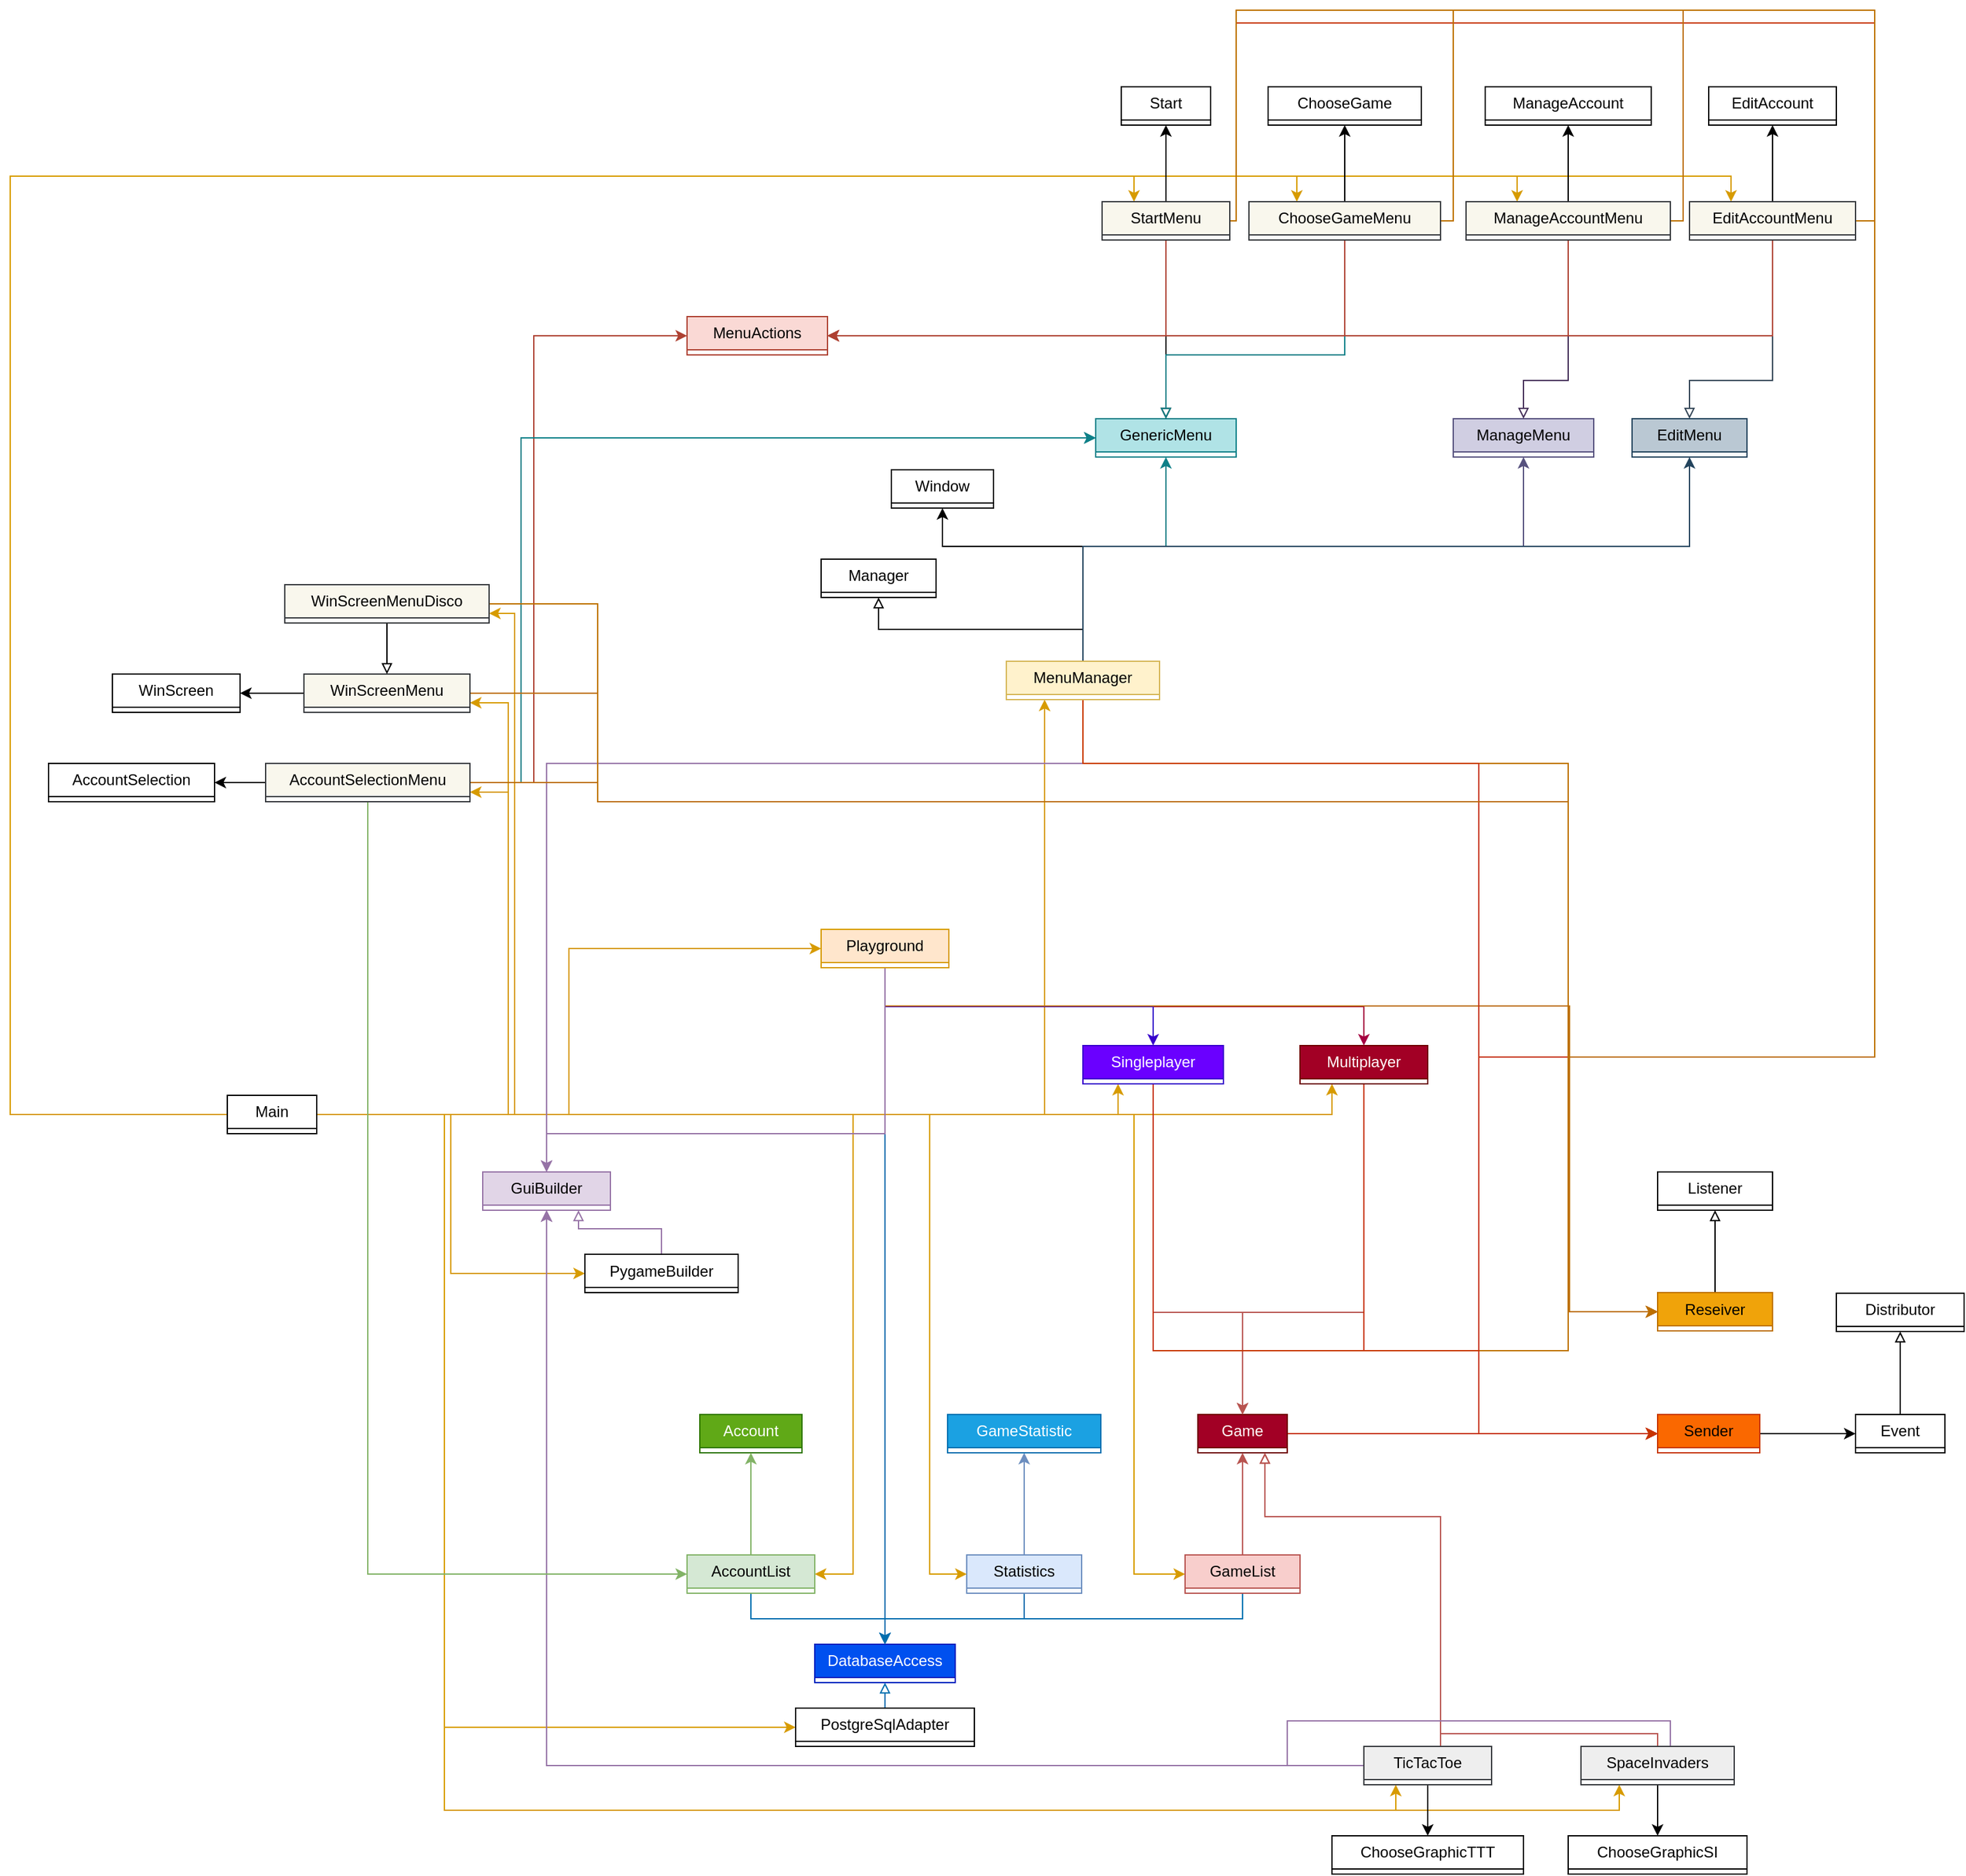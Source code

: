 <mxfile version="21.2.1" type="device">
  <diagram name="Page-1" id="WtfJnqBQHTjOrYqxy1lE">
    <mxGraphModel dx="1687" dy="2135" grid="1" gridSize="10" guides="1" tooltips="1" connect="1" arrows="1" fold="1" page="1" pageScale="1" pageWidth="827" pageHeight="1169" math="0" shadow="0">
      <root>
        <mxCell id="0" />
        <mxCell id="1" parent="0" />
        <mxCell id="p7GBY2X_nWyyRQyz9_gC-29" style="edgeStyle=orthogonalEdgeStyle;rounded=0;orthogonalLoop=1;jettySize=auto;html=1;exitX=0.5;exitY=0;exitDx=0;exitDy=0;entryX=0.5;entryY=1;entryDx=0;entryDy=0;fillColor=#dae8fc;strokeColor=#6c8ebf;" edge="1" parent="1" source="p7GBY2X_nWyyRQyz9_gC-1" target="p7GBY2X_nWyyRQyz9_gC-9">
          <mxGeometry relative="1" as="geometry" />
        </mxCell>
        <mxCell id="p7GBY2X_nWyyRQyz9_gC-32" style="edgeStyle=orthogonalEdgeStyle;rounded=0;orthogonalLoop=1;jettySize=auto;html=1;exitX=0.5;exitY=1;exitDx=0;exitDy=0;entryX=0.5;entryY=0;entryDx=0;entryDy=0;fillColor=#1ba1e2;strokeColor=#006EAF;" edge="1" parent="1" source="p7GBY2X_nWyyRQyz9_gC-1" target="p7GBY2X_nWyyRQyz9_gC-13">
          <mxGeometry relative="1" as="geometry">
            <mxPoint x="790" y="170" as="targetPoint" />
          </mxGeometry>
        </mxCell>
        <mxCell id="p7GBY2X_nWyyRQyz9_gC-1" value="Statistics" style="swimlane;fontStyle=0;childLayout=stackLayout;horizontal=1;startSize=26;fillColor=#dae8fc;horizontalStack=0;resizeParent=1;resizeParentMax=0;resizeLast=0;collapsible=1;marginBottom=0;whiteSpace=wrap;html=1;strokeColor=#6c8ebf;" vertex="1" collapsed="1" parent="1">
          <mxGeometry x="819" y="80" width="90" height="30" as="geometry">
            <mxRectangle x="380" y="460" width="140" height="52" as="alternateBounds" />
          </mxGeometry>
        </mxCell>
        <mxCell id="p7GBY2X_nWyyRQyz9_gC-2" value="+ field: type" style="text;strokeColor=none;fillColor=none;align=left;verticalAlign=top;spacingLeft=4;spacingRight=4;overflow=hidden;rotatable=0;points=[[0,0.5],[1,0.5]];portConstraint=eastwest;whiteSpace=wrap;html=1;" vertex="1" parent="p7GBY2X_nWyyRQyz9_gC-1">
          <mxGeometry y="26" width="140" height="26" as="geometry" />
        </mxCell>
        <mxCell id="p7GBY2X_nWyyRQyz9_gC-178" style="edgeStyle=orthogonalEdgeStyle;rounded=0;orthogonalLoop=1;jettySize=auto;html=1;exitX=1;exitY=0.5;exitDx=0;exitDy=0;entryX=0;entryY=0.5;entryDx=0;entryDy=0;fillColor=#ffcd28;strokeColor=#d79b00;gradientColor=#ffa500;" edge="1" parent="1" source="p7GBY2X_nWyyRQyz9_gC-5" target="p7GBY2X_nWyyRQyz9_gC-172">
          <mxGeometry relative="1" as="geometry" />
        </mxCell>
        <mxCell id="p7GBY2X_nWyyRQyz9_gC-179" style="edgeStyle=orthogonalEdgeStyle;rounded=0;orthogonalLoop=1;jettySize=auto;html=1;exitX=1;exitY=0.5;exitDx=0;exitDy=0;entryX=0;entryY=0.5;entryDx=0;entryDy=0;fillColor=#ffcd28;gradientColor=#ffa500;strokeColor=#d79b00;" edge="1" parent="1" source="p7GBY2X_nWyyRQyz9_gC-5" target="p7GBY2X_nWyyRQyz9_gC-174">
          <mxGeometry relative="1" as="geometry">
            <Array as="points">
              <mxPoint x="410" y="-265" />
              <mxPoint x="410" y="215" />
            </Array>
          </mxGeometry>
        </mxCell>
        <mxCell id="p7GBY2X_nWyyRQyz9_gC-180" style="edgeStyle=orthogonalEdgeStyle;rounded=0;orthogonalLoop=1;jettySize=auto;html=1;exitX=1;exitY=0.5;exitDx=0;exitDy=0;entryX=1;entryY=0.5;entryDx=0;entryDy=0;fillColor=#ffcd28;gradientColor=#ffa500;strokeColor=#d79b00;" edge="1" parent="1" source="p7GBY2X_nWyyRQyz9_gC-5" target="p7GBY2X_nWyyRQyz9_gC-11">
          <mxGeometry relative="1" as="geometry">
            <Array as="points">
              <mxPoint x="730" y="-265" />
              <mxPoint x="730" y="95" />
            </Array>
          </mxGeometry>
        </mxCell>
        <mxCell id="p7GBY2X_nWyyRQyz9_gC-181" style="edgeStyle=orthogonalEdgeStyle;rounded=0;orthogonalLoop=1;jettySize=auto;html=1;exitX=1;exitY=0.5;exitDx=0;exitDy=0;entryX=0;entryY=0.5;entryDx=0;entryDy=0;fillColor=#ffcd28;gradientColor=#ffa500;strokeColor=#d79b00;" edge="1" parent="1" source="p7GBY2X_nWyyRQyz9_gC-5" target="p7GBY2X_nWyyRQyz9_gC-59">
          <mxGeometry relative="1" as="geometry" />
        </mxCell>
        <mxCell id="p7GBY2X_nWyyRQyz9_gC-182" style="edgeStyle=orthogonalEdgeStyle;rounded=0;orthogonalLoop=1;jettySize=auto;html=1;exitX=1;exitY=0.5;exitDx=0;exitDy=0;entryX=0.25;entryY=1;entryDx=0;entryDy=0;fillColor=#ffcd28;gradientColor=#ffa500;strokeColor=#d79b00;" edge="1" parent="1" source="p7GBY2X_nWyyRQyz9_gC-5" target="p7GBY2X_nWyyRQyz9_gC-53">
          <mxGeometry relative="1" as="geometry" />
        </mxCell>
        <mxCell id="p7GBY2X_nWyyRQyz9_gC-183" style="edgeStyle=orthogonalEdgeStyle;rounded=0;orthogonalLoop=1;jettySize=auto;html=1;exitX=1;exitY=0.5;exitDx=0;exitDy=0;entryX=0.25;entryY=1;entryDx=0;entryDy=0;fillColor=#ffcd28;gradientColor=#ffa500;strokeColor=#d79b00;" edge="1" parent="1" source="p7GBY2X_nWyyRQyz9_gC-5" target="p7GBY2X_nWyyRQyz9_gC-48">
          <mxGeometry relative="1" as="geometry" />
        </mxCell>
        <mxCell id="p7GBY2X_nWyyRQyz9_gC-184" style="edgeStyle=orthogonalEdgeStyle;rounded=0;orthogonalLoop=1;jettySize=auto;html=1;exitX=1;exitY=0.5;exitDx=0;exitDy=0;entryX=0;entryY=0.5;entryDx=0;entryDy=0;fillColor=#ffcd28;gradientColor=#ffa500;strokeColor=#d79b00;" edge="1" parent="1" source="p7GBY2X_nWyyRQyz9_gC-5" target="p7GBY2X_nWyyRQyz9_gC-38">
          <mxGeometry relative="1" as="geometry">
            <Array as="points">
              <mxPoint x="950" y="-265" />
              <mxPoint x="950" y="95" />
            </Array>
          </mxGeometry>
        </mxCell>
        <mxCell id="p7GBY2X_nWyyRQyz9_gC-185" style="edgeStyle=orthogonalEdgeStyle;rounded=0;orthogonalLoop=1;jettySize=auto;html=1;exitX=1;exitY=0.5;exitDx=0;exitDy=0;entryX=0;entryY=0.5;entryDx=0;entryDy=0;fillColor=#ffcd28;gradientColor=#ffa500;strokeColor=#d79b00;" edge="1" parent="1" source="p7GBY2X_nWyyRQyz9_gC-5" target="p7GBY2X_nWyyRQyz9_gC-1">
          <mxGeometry relative="1" as="geometry">
            <Array as="points">
              <mxPoint x="790" y="-265" />
              <mxPoint x="790" y="95" />
            </Array>
          </mxGeometry>
        </mxCell>
        <mxCell id="p7GBY2X_nWyyRQyz9_gC-186" style="edgeStyle=orthogonalEdgeStyle;rounded=0;orthogonalLoop=1;jettySize=auto;html=1;exitX=0;exitY=0.5;exitDx=0;exitDy=0;entryX=0.25;entryY=0;entryDx=0;entryDy=0;fillColor=#ffcd28;gradientColor=#ffa500;strokeColor=#d79b00;" edge="1" parent="1" source="p7GBY2X_nWyyRQyz9_gC-5" target="p7GBY2X_nWyyRQyz9_gC-126">
          <mxGeometry relative="1" as="geometry">
            <mxPoint x="80" y="-991.053" as="targetPoint" />
            <Array as="points">
              <mxPoint x="70" y="-265" />
              <mxPoint x="70" y="-1000" />
              <mxPoint x="1418" y="-1000" />
            </Array>
          </mxGeometry>
        </mxCell>
        <mxCell id="p7GBY2X_nWyyRQyz9_gC-187" style="edgeStyle=orthogonalEdgeStyle;rounded=0;orthogonalLoop=1;jettySize=auto;html=1;exitX=0;exitY=0.5;exitDx=0;exitDy=0;entryX=0.25;entryY=0;entryDx=0;entryDy=0;fillColor=#ffcd28;gradientColor=#ffa500;strokeColor=#d79b00;" edge="1" parent="1" source="p7GBY2X_nWyyRQyz9_gC-5" target="p7GBY2X_nWyyRQyz9_gC-121">
          <mxGeometry relative="1" as="geometry">
            <Array as="points">
              <mxPoint x="70" y="-265" />
              <mxPoint x="70" y="-1000" />
              <mxPoint x="1250" y="-1000" />
            </Array>
          </mxGeometry>
        </mxCell>
        <mxCell id="p7GBY2X_nWyyRQyz9_gC-188" style="edgeStyle=orthogonalEdgeStyle;rounded=0;orthogonalLoop=1;jettySize=auto;html=1;exitX=0;exitY=0.5;exitDx=0;exitDy=0;entryX=0.25;entryY=0;entryDx=0;entryDy=0;fillColor=#ffcd28;gradientColor=#ffa500;strokeColor=#d79b00;" edge="1" parent="1" source="p7GBY2X_nWyyRQyz9_gC-5" target="p7GBY2X_nWyyRQyz9_gC-114">
          <mxGeometry relative="1" as="geometry">
            <Array as="points">
              <mxPoint x="70" y="-265" />
              <mxPoint x="70" y="-1000" />
              <mxPoint x="1078" y="-1000" />
            </Array>
          </mxGeometry>
        </mxCell>
        <mxCell id="p7GBY2X_nWyyRQyz9_gC-189" style="edgeStyle=orthogonalEdgeStyle;rounded=0;orthogonalLoop=1;jettySize=auto;html=1;exitX=0;exitY=0.5;exitDx=0;exitDy=0;entryX=0.25;entryY=0;entryDx=0;entryDy=0;fillColor=#ffcd28;gradientColor=#ffa500;strokeColor=#d79b00;" edge="1" parent="1" source="p7GBY2X_nWyyRQyz9_gC-5" target="p7GBY2X_nWyyRQyz9_gC-106">
          <mxGeometry relative="1" as="geometry">
            <Array as="points">
              <mxPoint x="70" y="-265" />
              <mxPoint x="70" y="-1000" />
              <mxPoint x="950" y="-1000" />
            </Array>
          </mxGeometry>
        </mxCell>
        <mxCell id="p7GBY2X_nWyyRQyz9_gC-190" style="edgeStyle=orthogonalEdgeStyle;rounded=0;orthogonalLoop=1;jettySize=auto;html=1;exitX=1;exitY=0.5;exitDx=0;exitDy=0;entryX=0.25;entryY=1;entryDx=0;entryDy=0;fillColor=#ffcd28;gradientColor=#ffa500;strokeColor=#d79b00;" edge="1" parent="1" source="p7GBY2X_nWyyRQyz9_gC-5" target="p7GBY2X_nWyyRQyz9_gC-83">
          <mxGeometry relative="1" as="geometry" />
        </mxCell>
        <mxCell id="p7GBY2X_nWyyRQyz9_gC-191" style="edgeStyle=orthogonalEdgeStyle;rounded=0;orthogonalLoop=1;jettySize=auto;html=1;exitX=1;exitY=0.5;exitDx=0;exitDy=0;entryX=1;entryY=0.75;entryDx=0;entryDy=0;fillColor=#ffcd28;gradientColor=#ffa500;strokeColor=#d79b00;" edge="1" parent="1" source="p7GBY2X_nWyyRQyz9_gC-5" target="p7GBY2X_nWyyRQyz9_gC-150">
          <mxGeometry relative="1" as="geometry" />
        </mxCell>
        <mxCell id="p7GBY2X_nWyyRQyz9_gC-192" style="edgeStyle=orthogonalEdgeStyle;rounded=0;orthogonalLoop=1;jettySize=auto;html=1;exitX=1;exitY=0.5;exitDx=0;exitDy=0;entryX=1;entryY=0.75;entryDx=0;entryDy=0;fillColor=#ffcd28;gradientColor=#ffa500;strokeColor=#d79b00;" edge="1" parent="1" source="p7GBY2X_nWyyRQyz9_gC-5" target="p7GBY2X_nWyyRQyz9_gC-146">
          <mxGeometry relative="1" as="geometry">
            <Array as="points">
              <mxPoint x="460" y="-265" />
              <mxPoint x="460" y="-587" />
            </Array>
          </mxGeometry>
        </mxCell>
        <mxCell id="p7GBY2X_nWyyRQyz9_gC-193" style="edgeStyle=orthogonalEdgeStyle;rounded=0;orthogonalLoop=1;jettySize=auto;html=1;exitX=1;exitY=0.5;exitDx=0;exitDy=0;entryX=1;entryY=0.75;entryDx=0;entryDy=0;fillColor=#ffcd28;gradientColor=#ffa500;strokeColor=#d79b00;" edge="1" parent="1" source="p7GBY2X_nWyyRQyz9_gC-5" target="p7GBY2X_nWyyRQyz9_gC-142">
          <mxGeometry relative="1" as="geometry">
            <Array as="points">
              <mxPoint x="460" y="-265" />
              <mxPoint x="460" y="-517" />
            </Array>
          </mxGeometry>
        </mxCell>
        <mxCell id="p7GBY2X_nWyyRQyz9_gC-194" style="edgeStyle=orthogonalEdgeStyle;rounded=0;orthogonalLoop=1;jettySize=auto;html=1;exitX=1;exitY=0.5;exitDx=0;exitDy=0;entryX=0.25;entryY=1;entryDx=0;entryDy=0;fillColor=#ffcd28;gradientColor=#ffa500;strokeColor=#d79b00;" edge="1" parent="1" source="p7GBY2X_nWyyRQyz9_gC-5" target="p7GBY2X_nWyyRQyz9_gC-69">
          <mxGeometry relative="1" as="geometry">
            <Array as="points">
              <mxPoint x="410" y="-265" />
              <mxPoint x="410" y="280" />
              <mxPoint x="1155" y="280" />
            </Array>
          </mxGeometry>
        </mxCell>
        <mxCell id="p7GBY2X_nWyyRQyz9_gC-195" style="edgeStyle=orthogonalEdgeStyle;rounded=0;orthogonalLoop=1;jettySize=auto;html=1;exitX=1;exitY=0.5;exitDx=0;exitDy=0;entryX=0.25;entryY=1;entryDx=0;entryDy=0;fillColor=#ffcd28;gradientColor=#ffa500;strokeColor=#d79b00;" edge="1" parent="1" source="p7GBY2X_nWyyRQyz9_gC-5" target="p7GBY2X_nWyyRQyz9_gC-76">
          <mxGeometry relative="1" as="geometry">
            <Array as="points">
              <mxPoint x="410" y="-265" />
              <mxPoint x="410" y="280" />
              <mxPoint x="1330" y="280" />
            </Array>
          </mxGeometry>
        </mxCell>
        <mxCell id="p7GBY2X_nWyyRQyz9_gC-5" value="Main" style="swimlane;fontStyle=0;childLayout=stackLayout;horizontal=1;startSize=26;fillColor=none;horizontalStack=0;resizeParent=1;resizeParentMax=0;resizeLast=0;collapsible=1;marginBottom=0;whiteSpace=wrap;html=1;" vertex="1" collapsed="1" parent="1">
          <mxGeometry x="240" y="-280" width="70" height="30" as="geometry">
            <mxRectangle x="140" y="290" width="140" height="52" as="alternateBounds" />
          </mxGeometry>
        </mxCell>
        <mxCell id="p7GBY2X_nWyyRQyz9_gC-6" value="+ field: type" style="text;strokeColor=none;fillColor=none;align=left;verticalAlign=top;spacingLeft=4;spacingRight=4;overflow=hidden;rotatable=0;points=[[0,0.5],[1,0.5]];portConstraint=eastwest;whiteSpace=wrap;html=1;" vertex="1" parent="p7GBY2X_nWyyRQyz9_gC-5">
          <mxGeometry y="26" width="140" height="26" as="geometry" />
        </mxCell>
        <mxCell id="p7GBY2X_nWyyRQyz9_gC-7" value="Account" style="swimlane;fontStyle=0;childLayout=stackLayout;horizontal=1;startSize=26;fillColor=#60a917;horizontalStack=0;resizeParent=1;resizeParentMax=0;resizeLast=0;collapsible=1;marginBottom=0;whiteSpace=wrap;html=1;fontColor=#ffffff;strokeColor=#2D7600;" vertex="1" collapsed="1" parent="1">
          <mxGeometry x="610" y="-30" width="80" height="30" as="geometry">
            <mxRectangle x="220" y="320" width="140" height="52" as="alternateBounds" />
          </mxGeometry>
        </mxCell>
        <mxCell id="p7GBY2X_nWyyRQyz9_gC-8" value="+ field: type" style="text;strokeColor=none;fillColor=none;align=left;verticalAlign=top;spacingLeft=4;spacingRight=4;overflow=hidden;rotatable=0;points=[[0,0.5],[1,0.5]];portConstraint=eastwest;whiteSpace=wrap;html=1;" vertex="1" parent="p7GBY2X_nWyyRQyz9_gC-7">
          <mxGeometry y="26" width="140" height="26" as="geometry" />
        </mxCell>
        <mxCell id="p7GBY2X_nWyyRQyz9_gC-9" value="GameStatistic" style="swimlane;fontStyle=0;childLayout=stackLayout;horizontal=1;startSize=26;fillColor=#1ba1e2;horizontalStack=0;resizeParent=1;resizeParentMax=0;resizeLast=0;collapsible=1;marginBottom=0;whiteSpace=wrap;html=1;fontColor=#ffffff;strokeColor=#006EAF;" vertex="1" collapsed="1" parent="1">
          <mxGeometry x="804" y="-30" width="120" height="30" as="geometry">
            <mxRectangle x="380" y="320" width="140" height="52" as="alternateBounds" />
          </mxGeometry>
        </mxCell>
        <mxCell id="p7GBY2X_nWyyRQyz9_gC-10" value="+ field: type" style="text;strokeColor=none;fillColor=none;align=left;verticalAlign=top;spacingLeft=4;spacingRight=4;overflow=hidden;rotatable=0;points=[[0,0.5],[1,0.5]];portConstraint=eastwest;whiteSpace=wrap;html=1;" vertex="1" parent="p7GBY2X_nWyyRQyz9_gC-9">
          <mxGeometry y="26" width="140" height="26" as="geometry" />
        </mxCell>
        <mxCell id="p7GBY2X_nWyyRQyz9_gC-28" style="edgeStyle=orthogonalEdgeStyle;rounded=0;orthogonalLoop=1;jettySize=auto;html=1;exitX=0.5;exitY=0;exitDx=0;exitDy=0;entryX=0.5;entryY=1;entryDx=0;entryDy=0;fillColor=#d5e8d4;strokeColor=#82b366;" edge="1" parent="1" source="p7GBY2X_nWyyRQyz9_gC-11" target="p7GBY2X_nWyyRQyz9_gC-7">
          <mxGeometry relative="1" as="geometry" />
        </mxCell>
        <mxCell id="p7GBY2X_nWyyRQyz9_gC-31" style="edgeStyle=orthogonalEdgeStyle;rounded=0;orthogonalLoop=1;jettySize=auto;html=1;exitX=0.5;exitY=1;exitDx=0;exitDy=0;entryX=0.5;entryY=0;entryDx=0;entryDy=0;fillColor=#1ba1e2;strokeColor=#006EAF;" edge="1" parent="1" source="p7GBY2X_nWyyRQyz9_gC-11" target="p7GBY2X_nWyyRQyz9_gC-13">
          <mxGeometry relative="1" as="geometry" />
        </mxCell>
        <mxCell id="p7GBY2X_nWyyRQyz9_gC-11" value="AccountList" style="swimlane;fontStyle=0;childLayout=stackLayout;horizontal=1;startSize=26;fillColor=#d5e8d4;horizontalStack=0;resizeParent=1;resizeParentMax=0;resizeLast=0;collapsible=1;marginBottom=0;whiteSpace=wrap;html=1;strokeColor=#82b366;" vertex="1" collapsed="1" parent="1">
          <mxGeometry x="600" y="80" width="100" height="30" as="geometry">
            <mxRectangle x="220" y="460" width="140" height="52" as="alternateBounds" />
          </mxGeometry>
        </mxCell>
        <mxCell id="p7GBY2X_nWyyRQyz9_gC-12" value="+ field: type" style="text;strokeColor=none;fillColor=none;align=left;verticalAlign=top;spacingLeft=4;spacingRight=4;overflow=hidden;rotatable=0;points=[[0,0.5],[1,0.5]];portConstraint=eastwest;whiteSpace=wrap;html=1;" vertex="1" parent="p7GBY2X_nWyyRQyz9_gC-11">
          <mxGeometry y="26" width="140" height="26" as="geometry" />
        </mxCell>
        <mxCell id="p7GBY2X_nWyyRQyz9_gC-13" value="DatabaseAccess" style="swimlane;fontStyle=0;childLayout=stackLayout;horizontal=1;startSize=26;fillColor=#0050ef;horizontalStack=0;resizeParent=1;resizeParentMax=0;resizeLast=0;collapsible=1;marginBottom=0;whiteSpace=wrap;html=1;fontColor=#ffffff;strokeColor=#001DBC;" vertex="1" collapsed="1" parent="1">
          <mxGeometry x="700" y="150" width="110" height="30" as="geometry">
            <mxRectangle x="310" y="650" width="160" height="52" as="alternateBounds" />
          </mxGeometry>
        </mxCell>
        <mxCell id="p7GBY2X_nWyyRQyz9_gC-14" value="+ field: type" style="text;strokeColor=none;fillColor=none;align=left;verticalAlign=top;spacingLeft=4;spacingRight=4;overflow=hidden;rotatable=0;points=[[0,0.5],[1,0.5]];portConstraint=eastwest;whiteSpace=wrap;html=1;" vertex="1" parent="p7GBY2X_nWyyRQyz9_gC-13">
          <mxGeometry y="26" width="160" height="26" as="geometry" />
        </mxCell>
        <mxCell id="p7GBY2X_nWyyRQyz9_gC-15" value="Distributor" style="swimlane;fontStyle=0;childLayout=stackLayout;horizontal=1;startSize=26;fillColor=none;horizontalStack=0;resizeParent=1;resizeParentMax=0;resizeLast=0;collapsible=1;marginBottom=0;whiteSpace=wrap;html=1;" vertex="1" collapsed="1" parent="1">
          <mxGeometry x="1500" y="-125" width="100" height="30" as="geometry">
            <mxRectangle x="600" y="320" width="140" height="52" as="alternateBounds" />
          </mxGeometry>
        </mxCell>
        <mxCell id="p7GBY2X_nWyyRQyz9_gC-16" value="+ field: type" style="text;strokeColor=none;fillColor=none;align=left;verticalAlign=top;spacingLeft=4;spacingRight=4;overflow=hidden;rotatable=0;points=[[0,0.5],[1,0.5]];portConstraint=eastwest;whiteSpace=wrap;html=1;" vertex="1" parent="p7GBY2X_nWyyRQyz9_gC-15">
          <mxGeometry y="26" width="140" height="26" as="geometry" />
        </mxCell>
        <mxCell id="p7GBY2X_nWyyRQyz9_gC-21" style="edgeStyle=orthogonalEdgeStyle;rounded=0;orthogonalLoop=1;jettySize=auto;html=1;exitX=0.5;exitY=0;exitDx=0;exitDy=0;entryX=0.5;entryY=1;entryDx=0;entryDy=0;endArrow=block;endFill=0;" edge="1" parent="1" source="p7GBY2X_nWyyRQyz9_gC-17" target="p7GBY2X_nWyyRQyz9_gC-15">
          <mxGeometry relative="1" as="geometry" />
        </mxCell>
        <mxCell id="p7GBY2X_nWyyRQyz9_gC-17" value="Event" style="swimlane;fontStyle=0;childLayout=stackLayout;horizontal=1;startSize=26;fillColor=none;horizontalStack=0;resizeParent=1;resizeParentMax=0;resizeLast=0;collapsible=1;marginBottom=0;whiteSpace=wrap;html=1;" vertex="1" collapsed="1" parent="1">
          <mxGeometry x="1515" y="-30" width="70" height="30" as="geometry">
            <mxRectangle x="590" y="420" width="140" height="52" as="alternateBounds" />
          </mxGeometry>
        </mxCell>
        <mxCell id="p7GBY2X_nWyyRQyz9_gC-18" value="+ field: type" style="text;strokeColor=none;fillColor=none;align=left;verticalAlign=top;spacingLeft=4;spacingRight=4;overflow=hidden;rotatable=0;points=[[0,0.5],[1,0.5]];portConstraint=eastwest;whiteSpace=wrap;html=1;" vertex="1" parent="p7GBY2X_nWyyRQyz9_gC-17">
          <mxGeometry y="26" width="140" height="26" as="geometry" />
        </mxCell>
        <mxCell id="p7GBY2X_nWyyRQyz9_gC-19" value="Listener" style="swimlane;fontStyle=0;childLayout=stackLayout;horizontal=1;startSize=26;fillColor=none;horizontalStack=0;resizeParent=1;resizeParentMax=0;resizeLast=0;collapsible=1;marginBottom=0;whiteSpace=wrap;html=1;" vertex="1" collapsed="1" parent="1">
          <mxGeometry x="1360" y="-220" width="90" height="30" as="geometry">
            <mxRectangle x="580" y="500" width="140" height="52" as="alternateBounds" />
          </mxGeometry>
        </mxCell>
        <mxCell id="p7GBY2X_nWyyRQyz9_gC-20" value="+ field: type" style="text;strokeColor=none;fillColor=none;align=left;verticalAlign=top;spacingLeft=4;spacingRight=4;overflow=hidden;rotatable=0;points=[[0,0.5],[1,0.5]];portConstraint=eastwest;whiteSpace=wrap;html=1;" vertex="1" parent="p7GBY2X_nWyyRQyz9_gC-19">
          <mxGeometry y="26" width="140" height="26" as="geometry" />
        </mxCell>
        <mxCell id="p7GBY2X_nWyyRQyz9_gC-24" style="edgeStyle=orthogonalEdgeStyle;rounded=0;orthogonalLoop=1;jettySize=auto;html=1;entryX=0.5;entryY=1;entryDx=0;entryDy=0;endArrow=block;endFill=0;" edge="1" parent="1" source="p7GBY2X_nWyyRQyz9_gC-22" target="p7GBY2X_nWyyRQyz9_gC-19">
          <mxGeometry relative="1" as="geometry" />
        </mxCell>
        <mxCell id="p7GBY2X_nWyyRQyz9_gC-22" value="Reseiver" style="swimlane;fontStyle=0;childLayout=stackLayout;horizontal=1;startSize=26;fillColor=#f0a30a;horizontalStack=0;resizeParent=1;resizeParentMax=0;resizeLast=0;collapsible=1;marginBottom=0;whiteSpace=wrap;html=1;fontColor=#000000;strokeColor=#BD7000;" vertex="1" collapsed="1" parent="1">
          <mxGeometry x="1360" y="-125.5" width="90" height="30" as="geometry">
            <mxRectangle x="615" y="598" width="140" height="52" as="alternateBounds" />
          </mxGeometry>
        </mxCell>
        <mxCell id="p7GBY2X_nWyyRQyz9_gC-23" value="+ field: type" style="text;strokeColor=none;fillColor=none;align=left;verticalAlign=top;spacingLeft=4;spacingRight=4;overflow=hidden;rotatable=0;points=[[0,0.5],[1,0.5]];portConstraint=eastwest;whiteSpace=wrap;html=1;" vertex="1" parent="p7GBY2X_nWyyRQyz9_gC-22">
          <mxGeometry y="26" width="140" height="26" as="geometry" />
        </mxCell>
        <mxCell id="p7GBY2X_nWyyRQyz9_gC-171" style="edgeStyle=orthogonalEdgeStyle;rounded=0;orthogonalLoop=1;jettySize=auto;html=1;exitX=1;exitY=0.5;exitDx=0;exitDy=0;entryX=0;entryY=0.5;entryDx=0;entryDy=0;" edge="1" parent="1" source="p7GBY2X_nWyyRQyz9_gC-25" target="p7GBY2X_nWyyRQyz9_gC-17">
          <mxGeometry relative="1" as="geometry" />
        </mxCell>
        <mxCell id="p7GBY2X_nWyyRQyz9_gC-25" value="Sender" style="swimlane;fontStyle=0;childLayout=stackLayout;horizontal=1;startSize=26;fillColor=#fa6800;horizontalStack=0;resizeParent=1;resizeParentMax=0;resizeLast=0;collapsible=1;marginBottom=0;whiteSpace=wrap;html=1;fontColor=#000000;strokeColor=#C73500;" vertex="1" collapsed="1" parent="1">
          <mxGeometry x="1360" y="-30" width="80" height="30" as="geometry">
            <mxRectangle x="750" y="400" width="140" height="52" as="alternateBounds" />
          </mxGeometry>
        </mxCell>
        <mxCell id="p7GBY2X_nWyyRQyz9_gC-26" value="+ field: type" style="text;strokeColor=none;fillColor=none;align=left;verticalAlign=top;spacingLeft=4;spacingRight=4;overflow=hidden;rotatable=0;points=[[0,0.5],[1,0.5]];portConstraint=eastwest;whiteSpace=wrap;html=1;" vertex="1" parent="p7GBY2X_nWyyRQyz9_gC-25">
          <mxGeometry y="26" width="140" height="26" as="geometry" />
        </mxCell>
        <mxCell id="p7GBY2X_nWyyRQyz9_gC-36" style="edgeStyle=orthogonalEdgeStyle;rounded=0;orthogonalLoop=1;jettySize=auto;html=1;exitX=1;exitY=0.5;exitDx=0;exitDy=0;entryX=0;entryY=0.5;entryDx=0;entryDy=0;fillColor=#f0a30a;strokeColor=#BD7000;" edge="1" parent="1" source="p7GBY2X_nWyyRQyz9_gC-33" target="p7GBY2X_nWyyRQyz9_gC-22">
          <mxGeometry relative="1" as="geometry">
            <mxPoint x="1290" y="-110" as="targetPoint" />
            <Array as="points">
              <mxPoint x="1220" y="-15" />
              <mxPoint x="1220" y="-80" />
              <mxPoint x="1290" y="-80" />
              <mxPoint x="1290" y="-110" />
            </Array>
          </mxGeometry>
        </mxCell>
        <mxCell id="p7GBY2X_nWyyRQyz9_gC-37" style="edgeStyle=orthogonalEdgeStyle;rounded=0;orthogonalLoop=1;jettySize=auto;html=1;exitX=1;exitY=0.5;exitDx=0;exitDy=0;entryX=0;entryY=0.5;entryDx=0;entryDy=0;fillColor=#fa6800;strokeColor=#C73500;" edge="1" parent="1" source="p7GBY2X_nWyyRQyz9_gC-33" target="p7GBY2X_nWyyRQyz9_gC-25">
          <mxGeometry relative="1" as="geometry">
            <Array as="points">
              <mxPoint x="1140" y="-15" />
              <mxPoint x="1140" y="-15" />
            </Array>
          </mxGeometry>
        </mxCell>
        <mxCell id="p7GBY2X_nWyyRQyz9_gC-33" value="Game" style="swimlane;fontStyle=0;childLayout=stackLayout;horizontal=1;startSize=26;fillColor=#a20025;horizontalStack=0;resizeParent=1;resizeParentMax=0;resizeLast=0;collapsible=1;marginBottom=0;whiteSpace=wrap;html=1;fontColor=#ffffff;strokeColor=#6F0000;" vertex="1" collapsed="1" parent="1">
          <mxGeometry x="1000" y="-30" width="70" height="30" as="geometry">
            <mxRectangle x="570" y="380" width="140" height="52" as="alternateBounds" />
          </mxGeometry>
        </mxCell>
        <mxCell id="p7GBY2X_nWyyRQyz9_gC-34" value="+ field: type" style="text;strokeColor=none;fillColor=none;align=left;verticalAlign=top;spacingLeft=4;spacingRight=4;overflow=hidden;rotatable=0;points=[[0,0.5],[1,0.5]];portConstraint=eastwest;whiteSpace=wrap;html=1;" vertex="1" parent="p7GBY2X_nWyyRQyz9_gC-33">
          <mxGeometry y="26" width="140" height="26" as="geometry" />
        </mxCell>
        <mxCell id="p7GBY2X_nWyyRQyz9_gC-46" style="edgeStyle=orthogonalEdgeStyle;rounded=0;orthogonalLoop=1;jettySize=auto;html=1;exitX=0.5;exitY=0;exitDx=0;exitDy=0;entryX=0.5;entryY=1;entryDx=0;entryDy=0;fillColor=#f8cecc;strokeColor=#b85450;" edge="1" parent="1" source="p7GBY2X_nWyyRQyz9_gC-38" target="p7GBY2X_nWyyRQyz9_gC-33">
          <mxGeometry relative="1" as="geometry" />
        </mxCell>
        <mxCell id="p7GBY2X_nWyyRQyz9_gC-47" style="edgeStyle=orthogonalEdgeStyle;rounded=0;orthogonalLoop=1;jettySize=auto;html=1;exitX=0.5;exitY=1;exitDx=0;exitDy=0;entryX=0.5;entryY=0;entryDx=0;entryDy=0;fillColor=#1ba1e2;strokeColor=#006EAF;" edge="1" parent="1" source="p7GBY2X_nWyyRQyz9_gC-38" target="p7GBY2X_nWyyRQyz9_gC-13">
          <mxGeometry relative="1" as="geometry" />
        </mxCell>
        <mxCell id="p7GBY2X_nWyyRQyz9_gC-38" value="GameList" style="swimlane;fontStyle=0;childLayout=stackLayout;horizontal=1;startSize=26;fillColor=#f8cecc;horizontalStack=0;resizeParent=1;resizeParentMax=0;resizeLast=0;collapsible=1;marginBottom=0;whiteSpace=wrap;html=1;strokeColor=#b85450;" vertex="1" collapsed="1" parent="1">
          <mxGeometry x="990" y="80" width="90" height="30" as="geometry">
            <mxRectangle x="510" y="920" width="140" height="52" as="alternateBounds" />
          </mxGeometry>
        </mxCell>
        <mxCell id="p7GBY2X_nWyyRQyz9_gC-39" value="+ field: type" style="text;strokeColor=none;fillColor=none;align=left;verticalAlign=top;spacingLeft=4;spacingRight=4;overflow=hidden;rotatable=0;points=[[0,0.5],[1,0.5]];portConstraint=eastwest;whiteSpace=wrap;html=1;" vertex="1" parent="p7GBY2X_nWyyRQyz9_gC-38">
          <mxGeometry y="26" width="140" height="26" as="geometry" />
        </mxCell>
        <mxCell id="p7GBY2X_nWyyRQyz9_gC-50" style="edgeStyle=orthogonalEdgeStyle;rounded=0;orthogonalLoop=1;jettySize=auto;html=1;exitX=0.5;exitY=1;exitDx=0;exitDy=0;entryX=0.5;entryY=0;entryDx=0;entryDy=0;fillColor=#f8cecc;strokeColor=#b85450;" edge="1" parent="1" source="p7GBY2X_nWyyRQyz9_gC-48" target="p7GBY2X_nWyyRQyz9_gC-33">
          <mxGeometry relative="1" as="geometry">
            <Array as="points">
              <mxPoint x="1130" y="-110" />
              <mxPoint x="1035" y="-110" />
            </Array>
          </mxGeometry>
        </mxCell>
        <mxCell id="p7GBY2X_nWyyRQyz9_gC-51" style="edgeStyle=orthogonalEdgeStyle;rounded=0;orthogonalLoop=1;jettySize=auto;html=1;exitX=0.5;exitY=1;exitDx=0;exitDy=0;entryX=0;entryY=0.5;entryDx=0;entryDy=0;fillColor=#f0a30a;strokeColor=#BD7000;" edge="1" parent="1" source="p7GBY2X_nWyyRQyz9_gC-48" target="p7GBY2X_nWyyRQyz9_gC-22">
          <mxGeometry relative="1" as="geometry">
            <mxPoint x="1300" y="-110" as="targetPoint" />
            <Array as="points">
              <mxPoint x="1130" y="-80" />
              <mxPoint x="1290" y="-80" />
              <mxPoint x="1290" y="-110" />
            </Array>
          </mxGeometry>
        </mxCell>
        <mxCell id="p7GBY2X_nWyyRQyz9_gC-52" style="edgeStyle=orthogonalEdgeStyle;rounded=0;orthogonalLoop=1;jettySize=auto;html=1;exitX=0.5;exitY=1;exitDx=0;exitDy=0;entryX=0;entryY=0.5;entryDx=0;entryDy=0;fillColor=#fa6800;strokeColor=#C73500;" edge="1" parent="1" source="p7GBY2X_nWyyRQyz9_gC-48" target="p7GBY2X_nWyyRQyz9_gC-25">
          <mxGeometry relative="1" as="geometry">
            <Array as="points">
              <mxPoint x="1130" y="-80" />
              <mxPoint x="1220" y="-80" />
              <mxPoint x="1220" y="-15" />
            </Array>
          </mxGeometry>
        </mxCell>
        <mxCell id="p7GBY2X_nWyyRQyz9_gC-48" value="Multiplayer" style="swimlane;fontStyle=0;childLayout=stackLayout;horizontal=1;startSize=26;fillColor=#a20025;horizontalStack=0;resizeParent=1;resizeParentMax=0;resizeLast=0;collapsible=1;marginBottom=0;whiteSpace=wrap;html=1;fontColor=#ffffff;strokeColor=#6F0000;" vertex="1" collapsed="1" parent="1">
          <mxGeometry x="1080" y="-319" width="100" height="30" as="geometry">
            <mxRectangle x="710" y="700" width="140" height="52" as="alternateBounds" />
          </mxGeometry>
        </mxCell>
        <mxCell id="p7GBY2X_nWyyRQyz9_gC-49" value="+ field: type" style="text;strokeColor=none;fillColor=none;align=left;verticalAlign=top;spacingLeft=4;spacingRight=4;overflow=hidden;rotatable=0;points=[[0,0.5],[1,0.5]];portConstraint=eastwest;whiteSpace=wrap;html=1;" vertex="1" parent="p7GBY2X_nWyyRQyz9_gC-48">
          <mxGeometry y="26" width="140" height="26" as="geometry" />
        </mxCell>
        <mxCell id="p7GBY2X_nWyyRQyz9_gC-55" style="edgeStyle=orthogonalEdgeStyle;rounded=0;orthogonalLoop=1;jettySize=auto;html=1;exitX=0.5;exitY=1;exitDx=0;exitDy=0;entryX=0.5;entryY=0;entryDx=0;entryDy=0;fillColor=#f8cecc;strokeColor=#b85450;" edge="1" parent="1" source="p7GBY2X_nWyyRQyz9_gC-53" target="p7GBY2X_nWyyRQyz9_gC-33">
          <mxGeometry relative="1" as="geometry">
            <Array as="points">
              <mxPoint x="965" y="-110" />
              <mxPoint x="1035" y="-110" />
            </Array>
          </mxGeometry>
        </mxCell>
        <mxCell id="p7GBY2X_nWyyRQyz9_gC-56" style="edgeStyle=orthogonalEdgeStyle;rounded=0;orthogonalLoop=1;jettySize=auto;html=1;exitX=0.5;exitY=1;exitDx=0;exitDy=0;entryX=0;entryY=0.5;entryDx=0;entryDy=0;fillColor=#f0a30a;strokeColor=#BD7000;" edge="1" parent="1" source="p7GBY2X_nWyyRQyz9_gC-53" target="p7GBY2X_nWyyRQyz9_gC-22">
          <mxGeometry relative="1" as="geometry">
            <mxPoint x="1340" y="-110" as="targetPoint" />
            <Array as="points">
              <mxPoint x="965" y="-80" />
              <mxPoint x="1290" y="-80" />
              <mxPoint x="1290" y="-110" />
            </Array>
          </mxGeometry>
        </mxCell>
        <mxCell id="p7GBY2X_nWyyRQyz9_gC-57" style="edgeStyle=orthogonalEdgeStyle;rounded=0;orthogonalLoop=1;jettySize=auto;html=1;exitX=0.5;exitY=1;exitDx=0;exitDy=0;entryX=0;entryY=0.5;entryDx=0;entryDy=0;fillColor=#fa6800;strokeColor=#C73500;" edge="1" parent="1" source="p7GBY2X_nWyyRQyz9_gC-53" target="p7GBY2X_nWyyRQyz9_gC-25">
          <mxGeometry relative="1" as="geometry">
            <Array as="points">
              <mxPoint x="965" y="-80" />
              <mxPoint x="1220" y="-80" />
              <mxPoint x="1220" y="-15" />
            </Array>
          </mxGeometry>
        </mxCell>
        <mxCell id="p7GBY2X_nWyyRQyz9_gC-53" value="Singleplayer" style="swimlane;fontStyle=0;childLayout=stackLayout;horizontal=1;startSize=26;fillColor=#6a00ff;horizontalStack=0;resizeParent=1;resizeParentMax=0;resizeLast=0;collapsible=1;marginBottom=0;whiteSpace=wrap;html=1;fontColor=#ffffff;strokeColor=#3700CC;" vertex="1" collapsed="1" parent="1">
          <mxGeometry x="910" y="-319" width="110" height="30" as="geometry">
            <mxRectangle x="520" y="31" width="140" height="52" as="alternateBounds" />
          </mxGeometry>
        </mxCell>
        <mxCell id="p7GBY2X_nWyyRQyz9_gC-54" value="+ field: type" style="text;strokeColor=none;fillColor=none;align=left;verticalAlign=top;spacingLeft=4;spacingRight=4;overflow=hidden;rotatable=0;points=[[0,0.5],[1,0.5]];portConstraint=eastwest;whiteSpace=wrap;html=1;" vertex="1" parent="p7GBY2X_nWyyRQyz9_gC-53">
          <mxGeometry y="26" width="140" height="26" as="geometry" />
        </mxCell>
        <mxCell id="p7GBY2X_nWyyRQyz9_gC-61" style="edgeStyle=orthogonalEdgeStyle;rounded=0;orthogonalLoop=1;jettySize=auto;html=1;exitX=0.5;exitY=1;exitDx=0;exitDy=0;entryX=0.5;entryY=0;entryDx=0;entryDy=0;fillColor=#d80073;strokeColor=#A50040;" edge="1" parent="1" source="p7GBY2X_nWyyRQyz9_gC-59" target="p7GBY2X_nWyyRQyz9_gC-48">
          <mxGeometry relative="1" as="geometry" />
        </mxCell>
        <mxCell id="p7GBY2X_nWyyRQyz9_gC-62" style="edgeStyle=orthogonalEdgeStyle;rounded=0;orthogonalLoop=1;jettySize=auto;html=1;exitX=0.5;exitY=1;exitDx=0;exitDy=0;entryX=0.5;entryY=0;entryDx=0;entryDy=0;fillColor=#6a00ff;strokeColor=#3700CC;" edge="1" parent="1" source="p7GBY2X_nWyyRQyz9_gC-59" target="p7GBY2X_nWyyRQyz9_gC-53">
          <mxGeometry relative="1" as="geometry" />
        </mxCell>
        <mxCell id="p7GBY2X_nWyyRQyz9_gC-63" style="edgeStyle=orthogonalEdgeStyle;rounded=0;orthogonalLoop=1;jettySize=auto;html=1;exitX=0.5;exitY=1;exitDx=0;exitDy=0;entryX=0.5;entryY=0;entryDx=0;entryDy=0;fillColor=#1ba1e2;strokeColor=#006EAF;" edge="1" parent="1" source="p7GBY2X_nWyyRQyz9_gC-59" target="p7GBY2X_nWyyRQyz9_gC-13">
          <mxGeometry relative="1" as="geometry" />
        </mxCell>
        <mxCell id="p7GBY2X_nWyyRQyz9_gC-64" style="edgeStyle=orthogonalEdgeStyle;rounded=0;orthogonalLoop=1;jettySize=auto;html=1;exitX=0.5;exitY=1;exitDx=0;exitDy=0;entryX=0;entryY=0.5;entryDx=0;entryDy=0;fillColor=#fa6800;strokeColor=#C73500;" edge="1" parent="1" source="p7GBY2X_nWyyRQyz9_gC-59" target="p7GBY2X_nWyyRQyz9_gC-25">
          <mxGeometry relative="1" as="geometry">
            <mxPoint x="1290" y="-30" as="targetPoint" />
            <Array as="points">
              <mxPoint x="755" y="-350" />
              <mxPoint x="1220" y="-350" />
              <mxPoint x="1220" y="-15" />
            </Array>
          </mxGeometry>
        </mxCell>
        <mxCell id="p7GBY2X_nWyyRQyz9_gC-65" style="edgeStyle=orthogonalEdgeStyle;rounded=0;orthogonalLoop=1;jettySize=auto;html=1;exitX=0.5;exitY=1;exitDx=0;exitDy=0;entryX=0;entryY=0.5;entryDx=0;entryDy=0;fillColor=#f0a30a;strokeColor=#BD7000;" edge="1" parent="1" source="p7GBY2X_nWyyRQyz9_gC-59" target="p7GBY2X_nWyyRQyz9_gC-22">
          <mxGeometry relative="1" as="geometry">
            <mxPoint x="1291" y="-120" as="targetPoint" />
            <Array as="points">
              <mxPoint x="755" y="-350" />
              <mxPoint x="1291" y="-350" />
              <mxPoint x="1291" y="-110" />
            </Array>
          </mxGeometry>
        </mxCell>
        <mxCell id="p7GBY2X_nWyyRQyz9_gC-68" style="edgeStyle=orthogonalEdgeStyle;rounded=0;orthogonalLoop=1;jettySize=auto;html=1;exitX=0.5;exitY=1;exitDx=0;exitDy=0;entryX=0.5;entryY=0;entryDx=0;entryDy=0;fillColor=#e1d5e7;strokeColor=#9673a6;" edge="1" parent="1" source="p7GBY2X_nWyyRQyz9_gC-59" target="p7GBY2X_nWyyRQyz9_gC-66">
          <mxGeometry relative="1" as="geometry">
            <Array as="points">
              <mxPoint x="755" y="-250" />
              <mxPoint x="490" y="-250" />
            </Array>
          </mxGeometry>
        </mxCell>
        <mxCell id="p7GBY2X_nWyyRQyz9_gC-59" value="Playground" style="swimlane;fontStyle=0;childLayout=stackLayout;horizontal=1;startSize=26;fillColor=#ffe6cc;horizontalStack=0;resizeParent=1;resizeParentMax=0;resizeLast=0;collapsible=1;marginBottom=0;whiteSpace=wrap;html=1;strokeColor=#d79b00;" vertex="1" collapsed="1" parent="1">
          <mxGeometry x="705" y="-410" width="100" height="30" as="geometry">
            <mxRectangle x="480" y="420" width="140" height="52" as="alternateBounds" />
          </mxGeometry>
        </mxCell>
        <mxCell id="p7GBY2X_nWyyRQyz9_gC-60" value="+ field: type" style="text;strokeColor=none;fillColor=none;align=left;verticalAlign=top;spacingLeft=4;spacingRight=4;overflow=hidden;rotatable=0;points=[[0,0.5],[1,0.5]];portConstraint=eastwest;whiteSpace=wrap;html=1;" vertex="1" parent="p7GBY2X_nWyyRQyz9_gC-59">
          <mxGeometry y="26" width="140" height="26" as="geometry" />
        </mxCell>
        <mxCell id="p7GBY2X_nWyyRQyz9_gC-66" value="GuiBuilder" style="swimlane;fontStyle=0;childLayout=stackLayout;horizontal=1;startSize=26;fillColor=#e1d5e7;horizontalStack=0;resizeParent=1;resizeParentMax=0;resizeLast=0;collapsible=1;marginBottom=0;whiteSpace=wrap;html=1;strokeColor=#9673a6;" vertex="1" collapsed="1" parent="1">
          <mxGeometry x="440" y="-220" width="100" height="30" as="geometry">
            <mxRectangle x="490" y="430" width="140" height="52" as="alternateBounds" />
          </mxGeometry>
        </mxCell>
        <mxCell id="p7GBY2X_nWyyRQyz9_gC-67" value="+ field: type" style="text;strokeColor=none;fillColor=none;align=left;verticalAlign=top;spacingLeft=4;spacingRight=4;overflow=hidden;rotatable=0;points=[[0,0.5],[1,0.5]];portConstraint=eastwest;whiteSpace=wrap;html=1;" vertex="1" parent="p7GBY2X_nWyyRQyz9_gC-66">
          <mxGeometry y="26" width="140" height="26" as="geometry" />
        </mxCell>
        <mxCell id="p7GBY2X_nWyyRQyz9_gC-71" style="edgeStyle=orthogonalEdgeStyle;rounded=0;orthogonalLoop=1;jettySize=auto;html=1;exitX=0.5;exitY=0;exitDx=0;exitDy=0;entryX=0.75;entryY=1;entryDx=0;entryDy=0;endArrow=block;endFill=0;fillColor=#f8cecc;strokeColor=#b85450;" edge="1" parent="1" source="p7GBY2X_nWyyRQyz9_gC-69" target="p7GBY2X_nWyyRQyz9_gC-33">
          <mxGeometry relative="1" as="geometry">
            <Array as="points">
              <mxPoint x="1190" y="50" />
              <mxPoint x="1053" y="50" />
            </Array>
          </mxGeometry>
        </mxCell>
        <mxCell id="p7GBY2X_nWyyRQyz9_gC-72" style="edgeStyle=orthogonalEdgeStyle;rounded=0;orthogonalLoop=1;jettySize=auto;html=1;exitX=0;exitY=0.5;exitDx=0;exitDy=0;entryX=0.5;entryY=1;entryDx=0;entryDy=0;fillColor=#e1d5e7;strokeColor=#9673a6;" edge="1" parent="1" source="p7GBY2X_nWyyRQyz9_gC-69" target="p7GBY2X_nWyyRQyz9_gC-66">
          <mxGeometry relative="1" as="geometry" />
        </mxCell>
        <mxCell id="p7GBY2X_nWyyRQyz9_gC-169" style="edgeStyle=orthogonalEdgeStyle;rounded=0;orthogonalLoop=1;jettySize=auto;html=1;exitX=0.5;exitY=1;exitDx=0;exitDy=0;entryX=0.5;entryY=0;entryDx=0;entryDy=0;" edge="1" parent="1" source="p7GBY2X_nWyyRQyz9_gC-69" target="p7GBY2X_nWyyRQyz9_gC-73">
          <mxGeometry relative="1" as="geometry" />
        </mxCell>
        <mxCell id="p7GBY2X_nWyyRQyz9_gC-69" value="TicTacToe" style="swimlane;fontStyle=0;childLayout=stackLayout;horizontal=1;startSize=26;fillColor=#eeeeee;horizontalStack=0;resizeParent=1;resizeParentMax=0;resizeLast=0;collapsible=1;marginBottom=0;whiteSpace=wrap;html=1;strokeColor=#36393d;" vertex="1" collapsed="1" parent="1">
          <mxGeometry x="1130" y="230" width="100" height="30" as="geometry">
            <mxRectangle x="840" y="850" width="140" height="52" as="alternateBounds" />
          </mxGeometry>
        </mxCell>
        <mxCell id="p7GBY2X_nWyyRQyz9_gC-70" value="+ field: type" style="text;strokeColor=none;fillColor=none;align=left;verticalAlign=top;spacingLeft=4;spacingRight=4;overflow=hidden;rotatable=0;points=[[0,0.5],[1,0.5]];portConstraint=eastwest;whiteSpace=wrap;html=1;" vertex="1" parent="p7GBY2X_nWyyRQyz9_gC-69">
          <mxGeometry y="26" width="140" height="26" as="geometry" />
        </mxCell>
        <mxCell id="p7GBY2X_nWyyRQyz9_gC-73" value="ChooseGraphicTTT" style="swimlane;fontStyle=0;childLayout=stackLayout;horizontal=1;startSize=26;fillColor=none;horizontalStack=0;resizeParent=1;resizeParentMax=0;resizeLast=0;collapsible=1;marginBottom=0;whiteSpace=wrap;html=1;" vertex="1" collapsed="1" parent="1">
          <mxGeometry x="1105" y="300" width="150" height="30" as="geometry">
            <mxRectangle x="827" y="1050" width="140" height="52" as="alternateBounds" />
          </mxGeometry>
        </mxCell>
        <mxCell id="p7GBY2X_nWyyRQyz9_gC-74" value="+ field: type" style="text;strokeColor=none;fillColor=none;align=left;verticalAlign=top;spacingLeft=4;spacingRight=4;overflow=hidden;rotatable=0;points=[[0,0.5],[1,0.5]];portConstraint=eastwest;whiteSpace=wrap;html=1;" vertex="1" parent="p7GBY2X_nWyyRQyz9_gC-73">
          <mxGeometry y="26" width="140" height="26" as="geometry" />
        </mxCell>
        <mxCell id="p7GBY2X_nWyyRQyz9_gC-78" style="edgeStyle=orthogonalEdgeStyle;rounded=0;orthogonalLoop=1;jettySize=auto;html=1;exitX=0.5;exitY=0;exitDx=0;exitDy=0;endArrow=block;endFill=0;entryX=0.75;entryY=1;entryDx=0;entryDy=0;fillColor=#f8cecc;strokeColor=#b85450;" edge="1" parent="1" source="p7GBY2X_nWyyRQyz9_gC-76" target="p7GBY2X_nWyyRQyz9_gC-33">
          <mxGeometry relative="1" as="geometry">
            <mxPoint x="1050" y="40" as="targetPoint" />
            <Array as="points">
              <mxPoint x="1360" y="220" />
              <mxPoint x="1190" y="220" />
              <mxPoint x="1190" y="50" />
              <mxPoint x="1053" y="50" />
            </Array>
          </mxGeometry>
        </mxCell>
        <mxCell id="p7GBY2X_nWyyRQyz9_gC-82" style="edgeStyle=orthogonalEdgeStyle;rounded=0;orthogonalLoop=1;jettySize=auto;html=1;exitX=0.5;exitY=0;exitDx=0;exitDy=0;entryX=0.5;entryY=1;entryDx=0;entryDy=0;fillColor=#e1d5e7;strokeColor=#9673a6;" edge="1" parent="1" source="p7GBY2X_nWyyRQyz9_gC-76" target="p7GBY2X_nWyyRQyz9_gC-66">
          <mxGeometry relative="1" as="geometry">
            <mxPoint x="478.095" y="370" as="targetPoint" />
            <Array as="points">
              <mxPoint x="1370" y="230" />
              <mxPoint x="1370" y="210" />
              <mxPoint x="1070" y="210" />
              <mxPoint x="1070" y="245" />
              <mxPoint x="490" y="245" />
            </Array>
          </mxGeometry>
        </mxCell>
        <mxCell id="p7GBY2X_nWyyRQyz9_gC-170" style="edgeStyle=orthogonalEdgeStyle;rounded=0;orthogonalLoop=1;jettySize=auto;html=1;exitX=0.5;exitY=1;exitDx=0;exitDy=0;entryX=0.5;entryY=0;entryDx=0;entryDy=0;" edge="1" parent="1" source="p7GBY2X_nWyyRQyz9_gC-76" target="p7GBY2X_nWyyRQyz9_gC-79">
          <mxGeometry relative="1" as="geometry" />
        </mxCell>
        <mxCell id="p7GBY2X_nWyyRQyz9_gC-76" value="SpaceInvaders" style="swimlane;fontStyle=0;childLayout=stackLayout;horizontal=1;startSize=26;fillColor=#eeeeee;horizontalStack=0;resizeParent=1;resizeParentMax=0;resizeLast=0;collapsible=1;marginBottom=0;whiteSpace=wrap;html=1;strokeColor=#36393d;" vertex="1" collapsed="1" parent="1">
          <mxGeometry x="1300" y="230" width="120" height="30" as="geometry">
            <mxRectangle x="1010" y="980" width="140" height="52" as="alternateBounds" />
          </mxGeometry>
        </mxCell>
        <mxCell id="p7GBY2X_nWyyRQyz9_gC-77" value="+ field: type" style="text;strokeColor=none;fillColor=none;align=left;verticalAlign=top;spacingLeft=4;spacingRight=4;overflow=hidden;rotatable=0;points=[[0,0.5],[1,0.5]];portConstraint=eastwest;whiteSpace=wrap;html=1;" vertex="1" parent="p7GBY2X_nWyyRQyz9_gC-76">
          <mxGeometry y="26" width="140" height="26" as="geometry" />
        </mxCell>
        <mxCell id="p7GBY2X_nWyyRQyz9_gC-79" value="ChooseGraphicSI" style="swimlane;fontStyle=0;childLayout=stackLayout;horizontal=1;startSize=26;fillColor=none;horizontalStack=0;resizeParent=1;resizeParentMax=0;resizeLast=0;collapsible=1;marginBottom=0;whiteSpace=wrap;html=1;" vertex="1" collapsed="1" parent="1">
          <mxGeometry x="1290" y="300" width="140" height="30" as="geometry">
            <mxRectangle x="1000" y="1050" width="140" height="52" as="alternateBounds" />
          </mxGeometry>
        </mxCell>
        <mxCell id="p7GBY2X_nWyyRQyz9_gC-80" value="+ field: type" style="text;strokeColor=none;fillColor=none;align=left;verticalAlign=top;spacingLeft=4;spacingRight=4;overflow=hidden;rotatable=0;points=[[0,0.5],[1,0.5]];portConstraint=eastwest;whiteSpace=wrap;html=1;" vertex="1" parent="p7GBY2X_nWyyRQyz9_gC-79">
          <mxGeometry y="26" width="140" height="26" as="geometry" />
        </mxCell>
        <mxCell id="p7GBY2X_nWyyRQyz9_gC-96" style="edgeStyle=orthogonalEdgeStyle;rounded=0;orthogonalLoop=1;jettySize=auto;html=1;exitX=0.5;exitY=1;exitDx=0;exitDy=0;entryX=0.5;entryY=0;entryDx=0;entryDy=0;fillColor=#e1d5e7;strokeColor=#9673a6;" edge="1" parent="1" source="p7GBY2X_nWyyRQyz9_gC-83" target="p7GBY2X_nWyyRQyz9_gC-66">
          <mxGeometry relative="1" as="geometry">
            <Array as="points">
              <mxPoint x="910" y="-540" />
              <mxPoint x="490" y="-540" />
            </Array>
          </mxGeometry>
        </mxCell>
        <mxCell id="p7GBY2X_nWyyRQyz9_gC-97" style="edgeStyle=orthogonalEdgeStyle;rounded=0;orthogonalLoop=1;jettySize=auto;html=1;exitX=0.5;exitY=0;exitDx=0;exitDy=0;entryX=0.5;entryY=1;entryDx=0;entryDy=0;endArrow=block;endFill=0;" edge="1" parent="1" source="p7GBY2X_nWyyRQyz9_gC-83" target="p7GBY2X_nWyyRQyz9_gC-88">
          <mxGeometry relative="1" as="geometry" />
        </mxCell>
        <mxCell id="p7GBY2X_nWyyRQyz9_gC-98" style="edgeStyle=orthogonalEdgeStyle;rounded=0;orthogonalLoop=1;jettySize=auto;html=1;exitX=0.5;exitY=0;exitDx=0;exitDy=0;entryX=0.5;entryY=1;entryDx=0;entryDy=0;" edge="1" parent="1" source="p7GBY2X_nWyyRQyz9_gC-83" target="p7GBY2X_nWyyRQyz9_gC-94">
          <mxGeometry relative="1" as="geometry">
            <Array as="points">
              <mxPoint x="910" y="-710" />
              <mxPoint x="800" y="-710" />
            </Array>
          </mxGeometry>
        </mxCell>
        <mxCell id="p7GBY2X_nWyyRQyz9_gC-99" style="edgeStyle=orthogonalEdgeStyle;rounded=0;orthogonalLoop=1;jettySize=auto;html=1;exitX=0.5;exitY=0;exitDx=0;exitDy=0;entryX=0.5;entryY=1;entryDx=0;entryDy=0;fillColor=#b0e3e6;strokeColor=#0e8088;" edge="1" parent="1" source="p7GBY2X_nWyyRQyz9_gC-83" target="p7GBY2X_nWyyRQyz9_gC-86">
          <mxGeometry relative="1" as="geometry">
            <Array as="points">
              <mxPoint x="910" y="-710" />
              <mxPoint x="975" y="-710" />
            </Array>
          </mxGeometry>
        </mxCell>
        <mxCell id="p7GBY2X_nWyyRQyz9_gC-100" style="edgeStyle=orthogonalEdgeStyle;rounded=0;orthogonalLoop=1;jettySize=auto;html=1;exitX=0.5;exitY=0;exitDx=0;exitDy=0;entryX=0.5;entryY=1;entryDx=0;entryDy=0;fillColor=#d0cee2;strokeColor=#56517e;" edge="1" parent="1" source="p7GBY2X_nWyyRQyz9_gC-83" target="p7GBY2X_nWyyRQyz9_gC-90">
          <mxGeometry relative="1" as="geometry">
            <Array as="points">
              <mxPoint x="910" y="-710" />
              <mxPoint x="1255" y="-710" />
            </Array>
          </mxGeometry>
        </mxCell>
        <mxCell id="p7GBY2X_nWyyRQyz9_gC-101" style="edgeStyle=orthogonalEdgeStyle;rounded=0;orthogonalLoop=1;jettySize=auto;html=1;exitX=0.5;exitY=0;exitDx=0;exitDy=0;entryX=0.5;entryY=1;entryDx=0;entryDy=0;fillColor=#bac8d3;strokeColor=#23445d;" edge="1" parent="1" source="p7GBY2X_nWyyRQyz9_gC-83" target="p7GBY2X_nWyyRQyz9_gC-92">
          <mxGeometry relative="1" as="geometry">
            <Array as="points">
              <mxPoint x="910" y="-710" />
              <mxPoint x="1385" y="-710" />
            </Array>
          </mxGeometry>
        </mxCell>
        <mxCell id="p7GBY2X_nWyyRQyz9_gC-102" style="edgeStyle=orthogonalEdgeStyle;rounded=0;orthogonalLoop=1;jettySize=auto;html=1;exitX=0.5;exitY=1;exitDx=0;exitDy=0;entryX=0;entryY=0.5;entryDx=0;entryDy=0;fillColor=#f0a30a;strokeColor=#BD7000;" edge="1" parent="1" source="p7GBY2X_nWyyRQyz9_gC-83" target="p7GBY2X_nWyyRQyz9_gC-22">
          <mxGeometry relative="1" as="geometry">
            <mxPoint x="1287.895" y="-470" as="targetPoint" />
            <Array as="points">
              <mxPoint x="910" y="-540" />
              <mxPoint x="1290" y="-540" />
              <mxPoint x="1290" y="-110" />
            </Array>
          </mxGeometry>
        </mxCell>
        <mxCell id="p7GBY2X_nWyyRQyz9_gC-103" style="edgeStyle=orthogonalEdgeStyle;rounded=0;orthogonalLoop=1;jettySize=auto;html=1;exitX=0.5;exitY=1;exitDx=0;exitDy=0;entryX=0;entryY=0.5;entryDx=0;entryDy=0;fillColor=#fa6800;strokeColor=#C73500;" edge="1" parent="1" source="p7GBY2X_nWyyRQyz9_gC-83" target="p7GBY2X_nWyyRQyz9_gC-25">
          <mxGeometry relative="1" as="geometry">
            <mxPoint x="1330" y="-30" as="targetPoint" />
            <Array as="points">
              <mxPoint x="910" y="-540" />
              <mxPoint x="1220" y="-540" />
              <mxPoint x="1220" y="-15" />
            </Array>
          </mxGeometry>
        </mxCell>
        <mxCell id="p7GBY2X_nWyyRQyz9_gC-83" value="MenuManager" style="swimlane;fontStyle=0;childLayout=stackLayout;horizontal=1;startSize=26;fillColor=#fff2cc;horizontalStack=0;resizeParent=1;resizeParentMax=0;resizeLast=0;collapsible=1;marginBottom=0;whiteSpace=wrap;html=1;strokeColor=#d6b656;" vertex="1" collapsed="1" parent="1">
          <mxGeometry x="850" y="-620" width="120" height="30" as="geometry">
            <mxRectangle x="540" y="-30" width="140" height="52" as="alternateBounds" />
          </mxGeometry>
        </mxCell>
        <mxCell id="p7GBY2X_nWyyRQyz9_gC-84" value="+ field: type" style="text;strokeColor=none;fillColor=none;align=left;verticalAlign=top;spacingLeft=4;spacingRight=4;overflow=hidden;rotatable=0;points=[[0,0.5],[1,0.5]];portConstraint=eastwest;whiteSpace=wrap;html=1;" vertex="1" parent="p7GBY2X_nWyyRQyz9_gC-83">
          <mxGeometry y="26" width="140" height="26" as="geometry" />
        </mxCell>
        <mxCell id="p7GBY2X_nWyyRQyz9_gC-86" value="GenericMenu" style="swimlane;fontStyle=0;childLayout=stackLayout;horizontal=1;startSize=26;fillColor=#b0e3e6;horizontalStack=0;resizeParent=1;resizeParentMax=0;resizeLast=0;collapsible=1;marginBottom=0;whiteSpace=wrap;html=1;strokeColor=#0e8088;" vertex="1" collapsed="1" parent="1">
          <mxGeometry x="920" y="-810" width="110" height="30" as="geometry">
            <mxRectangle x="620" y="-190" width="140" height="52" as="alternateBounds" />
          </mxGeometry>
        </mxCell>
        <mxCell id="p7GBY2X_nWyyRQyz9_gC-87" value="+ field: type" style="text;strokeColor=none;fillColor=none;align=left;verticalAlign=top;spacingLeft=4;spacingRight=4;overflow=hidden;rotatable=0;points=[[0,0.5],[1,0.5]];portConstraint=eastwest;whiteSpace=wrap;html=1;" vertex="1" parent="p7GBY2X_nWyyRQyz9_gC-86">
          <mxGeometry y="26" width="140" height="26" as="geometry" />
        </mxCell>
        <mxCell id="p7GBY2X_nWyyRQyz9_gC-88" value="Manager" style="swimlane;fontStyle=0;childLayout=stackLayout;horizontal=1;startSize=26;fillColor=none;horizontalStack=0;resizeParent=1;resizeParentMax=0;resizeLast=0;collapsible=1;marginBottom=0;whiteSpace=wrap;html=1;" vertex="1" collapsed="1" parent="1">
          <mxGeometry x="705" y="-700" width="90" height="30" as="geometry">
            <mxRectangle x="440" y="-190" width="140" height="52" as="alternateBounds" />
          </mxGeometry>
        </mxCell>
        <mxCell id="p7GBY2X_nWyyRQyz9_gC-89" value="+ field: type" style="text;strokeColor=none;fillColor=none;align=left;verticalAlign=top;spacingLeft=4;spacingRight=4;overflow=hidden;rotatable=0;points=[[0,0.5],[1,0.5]];portConstraint=eastwest;whiteSpace=wrap;html=1;" vertex="1" parent="p7GBY2X_nWyyRQyz9_gC-88">
          <mxGeometry y="26" width="140" height="26" as="geometry" />
        </mxCell>
        <mxCell id="p7GBY2X_nWyyRQyz9_gC-90" value="ManageMenu" style="swimlane;fontStyle=0;childLayout=stackLayout;horizontal=1;startSize=26;fillColor=#d0cee2;horizontalStack=0;resizeParent=1;resizeParentMax=0;resizeLast=0;collapsible=1;marginBottom=0;whiteSpace=wrap;html=1;strokeColor=#56517e;" vertex="1" collapsed="1" parent="1">
          <mxGeometry x="1200" y="-810" width="110" height="30" as="geometry">
            <mxRectangle x="770" y="-190" width="140" height="52" as="alternateBounds" />
          </mxGeometry>
        </mxCell>
        <mxCell id="p7GBY2X_nWyyRQyz9_gC-91" value="+ field: type" style="text;strokeColor=none;fillColor=none;align=left;verticalAlign=top;spacingLeft=4;spacingRight=4;overflow=hidden;rotatable=0;points=[[0,0.5],[1,0.5]];portConstraint=eastwest;whiteSpace=wrap;html=1;" vertex="1" parent="p7GBY2X_nWyyRQyz9_gC-90">
          <mxGeometry y="26" width="140" height="26" as="geometry" />
        </mxCell>
        <mxCell id="p7GBY2X_nWyyRQyz9_gC-92" value="EditMenu" style="swimlane;fontStyle=0;childLayout=stackLayout;horizontal=1;startSize=26;fillColor=#bac8d3;horizontalStack=0;resizeParent=1;resizeParentMax=0;resizeLast=0;collapsible=1;marginBottom=0;whiteSpace=wrap;html=1;strokeColor=#23445d;" vertex="1" collapsed="1" parent="1">
          <mxGeometry x="1340" y="-810" width="90" height="30" as="geometry">
            <mxRectangle x="910" y="-190" width="140" height="52" as="alternateBounds" />
          </mxGeometry>
        </mxCell>
        <mxCell id="p7GBY2X_nWyyRQyz9_gC-93" value="+ field: type" style="text;strokeColor=none;fillColor=none;align=left;verticalAlign=top;spacingLeft=4;spacingRight=4;overflow=hidden;rotatable=0;points=[[0,0.5],[1,0.5]];portConstraint=eastwest;whiteSpace=wrap;html=1;" vertex="1" parent="p7GBY2X_nWyyRQyz9_gC-92">
          <mxGeometry y="26" width="140" height="26" as="geometry" />
        </mxCell>
        <mxCell id="p7GBY2X_nWyyRQyz9_gC-94" value="Window" style="swimlane;fontStyle=0;childLayout=stackLayout;horizontal=1;startSize=26;fillColor=none;horizontalStack=0;resizeParent=1;resizeParentMax=0;resizeLast=0;collapsible=1;marginBottom=0;whiteSpace=wrap;html=1;" vertex="1" collapsed="1" parent="1">
          <mxGeometry x="760" y="-770" width="80" height="30" as="geometry">
            <mxRectangle x="300" y="-101" width="140" height="52" as="alternateBounds" />
          </mxGeometry>
        </mxCell>
        <mxCell id="p7GBY2X_nWyyRQyz9_gC-95" value="+ field: type" style="text;strokeColor=none;fillColor=none;align=left;verticalAlign=top;spacingLeft=4;spacingRight=4;overflow=hidden;rotatable=0;points=[[0,0.5],[1,0.5]];portConstraint=eastwest;whiteSpace=wrap;html=1;" vertex="1" parent="p7GBY2X_nWyyRQyz9_gC-94">
          <mxGeometry y="26" width="140" height="26" as="geometry" />
        </mxCell>
        <mxCell id="p7GBY2X_nWyyRQyz9_gC-104" value="MenuActions" style="swimlane;fontStyle=0;childLayout=stackLayout;horizontal=1;startSize=26;fillColor=#fad9d5;horizontalStack=0;resizeParent=1;resizeParentMax=0;resizeLast=0;collapsible=1;marginBottom=0;whiteSpace=wrap;html=1;strokeColor=#ae4132;" vertex="1" collapsed="1" parent="1">
          <mxGeometry x="600" y="-890" width="110" height="30" as="geometry">
            <mxRectangle x="320" y="-270" width="140" height="52" as="alternateBounds" />
          </mxGeometry>
        </mxCell>
        <mxCell id="p7GBY2X_nWyyRQyz9_gC-105" value="+ field: type" style="text;strokeColor=none;fillColor=none;align=left;verticalAlign=top;spacingLeft=4;spacingRight=4;overflow=hidden;rotatable=0;points=[[0,0.5],[1,0.5]];portConstraint=eastwest;whiteSpace=wrap;html=1;" vertex="1" parent="p7GBY2X_nWyyRQyz9_gC-104">
          <mxGeometry y="26" width="140" height="26" as="geometry" />
        </mxCell>
        <mxCell id="p7GBY2X_nWyyRQyz9_gC-110" style="edgeStyle=orthogonalEdgeStyle;rounded=0;orthogonalLoop=1;jettySize=auto;html=1;exitX=0.5;exitY=0;exitDx=0;exitDy=0;entryX=0.5;entryY=1;entryDx=0;entryDy=0;" edge="1" parent="1" source="p7GBY2X_nWyyRQyz9_gC-106" target="p7GBY2X_nWyyRQyz9_gC-108">
          <mxGeometry relative="1" as="geometry" />
        </mxCell>
        <mxCell id="p7GBY2X_nWyyRQyz9_gC-111" style="edgeStyle=orthogonalEdgeStyle;rounded=0;orthogonalLoop=1;jettySize=auto;html=1;exitX=0.5;exitY=1;exitDx=0;exitDy=0;entryX=0.5;entryY=0;entryDx=0;entryDy=0;endArrow=block;endFill=0;" edge="1" parent="1" source="p7GBY2X_nWyyRQyz9_gC-106" target="p7GBY2X_nWyyRQyz9_gC-86">
          <mxGeometry relative="1" as="geometry" />
        </mxCell>
        <mxCell id="p7GBY2X_nWyyRQyz9_gC-112" style="edgeStyle=orthogonalEdgeStyle;rounded=0;orthogonalLoop=1;jettySize=auto;html=1;exitX=0.5;exitY=1;exitDx=0;exitDy=0;entryX=1;entryY=0.5;entryDx=0;entryDy=0;fillColor=#fad9d5;strokeColor=#ae4132;" edge="1" parent="1" source="p7GBY2X_nWyyRQyz9_gC-106" target="p7GBY2X_nWyyRQyz9_gC-104">
          <mxGeometry relative="1" as="geometry" />
        </mxCell>
        <mxCell id="p7GBY2X_nWyyRQyz9_gC-113" style="edgeStyle=orthogonalEdgeStyle;rounded=0;orthogonalLoop=1;jettySize=auto;html=1;exitX=1;exitY=0.5;exitDx=0;exitDy=0;entryX=0;entryY=0.5;entryDx=0;entryDy=0;fillColor=#fa6800;strokeColor=#C73500;" edge="1" parent="1" source="p7GBY2X_nWyyRQyz9_gC-106" target="p7GBY2X_nWyyRQyz9_gC-25">
          <mxGeometry relative="1" as="geometry">
            <mxPoint x="1220" y="-10" as="targetPoint" />
            <Array as="points">
              <mxPoint x="1030" y="-965" />
              <mxPoint x="1030" y="-1120" />
              <mxPoint x="1530" y="-1120" />
              <mxPoint x="1530" y="-310" />
              <mxPoint x="1220" y="-310" />
              <mxPoint x="1220" y="-15" />
            </Array>
          </mxGeometry>
        </mxCell>
        <mxCell id="p7GBY2X_nWyyRQyz9_gC-138" style="edgeStyle=orthogonalEdgeStyle;rounded=0;orthogonalLoop=1;jettySize=auto;html=1;exitX=1;exitY=0.5;exitDx=0;exitDy=0;entryX=0;entryY=0.5;entryDx=0;entryDy=0;fillColor=#f0a30a;strokeColor=#BD7000;" edge="1" parent="1" source="p7GBY2X_nWyyRQyz9_gC-106" target="p7GBY2X_nWyyRQyz9_gC-22">
          <mxGeometry relative="1" as="geometry">
            <mxPoint x="1286" y="-270" as="targetPoint" />
            <Array as="points">
              <mxPoint x="1030" y="-965" />
              <mxPoint x="1030" y="-1130" />
              <mxPoint x="1530" y="-1130" />
              <mxPoint x="1530" y="-310" />
              <mxPoint x="1290" y="-310" />
              <mxPoint x="1290" y="-111" />
            </Array>
          </mxGeometry>
        </mxCell>
        <mxCell id="p7GBY2X_nWyyRQyz9_gC-106" value="StartMenu" style="swimlane;fontStyle=0;childLayout=stackLayout;horizontal=1;startSize=26;fillColor=#f9f7ed;horizontalStack=0;resizeParent=1;resizeParentMax=0;resizeLast=0;collapsible=1;marginBottom=0;whiteSpace=wrap;html=1;strokeColor=#36393d;" vertex="1" collapsed="1" parent="1">
          <mxGeometry x="925" y="-980" width="100" height="30" as="geometry">
            <mxRectangle x="630" y="-330" width="140" height="52" as="alternateBounds" />
          </mxGeometry>
        </mxCell>
        <mxCell id="p7GBY2X_nWyyRQyz9_gC-107" value="+ field: type" style="text;strokeColor=none;fillColor=none;align=left;verticalAlign=top;spacingLeft=4;spacingRight=4;overflow=hidden;rotatable=0;points=[[0,0.5],[1,0.5]];portConstraint=eastwest;whiteSpace=wrap;html=1;" vertex="1" parent="p7GBY2X_nWyyRQyz9_gC-106">
          <mxGeometry y="26" width="140" height="26" as="geometry" />
        </mxCell>
        <mxCell id="p7GBY2X_nWyyRQyz9_gC-108" value="Start" style="swimlane;fontStyle=0;childLayout=stackLayout;horizontal=1;startSize=26;fillColor=none;horizontalStack=0;resizeParent=1;resizeParentMax=0;resizeLast=0;collapsible=1;marginBottom=0;whiteSpace=wrap;html=1;" vertex="1" collapsed="1" parent="1">
          <mxGeometry x="940" y="-1070" width="70" height="30" as="geometry">
            <mxRectangle x="460" y="-400" width="140" height="52" as="alternateBounds" />
          </mxGeometry>
        </mxCell>
        <mxCell id="p7GBY2X_nWyyRQyz9_gC-109" value="+ field: type" style="text;strokeColor=none;fillColor=none;align=left;verticalAlign=top;spacingLeft=4;spacingRight=4;overflow=hidden;rotatable=0;points=[[0,0.5],[1,0.5]];portConstraint=eastwest;whiteSpace=wrap;html=1;" vertex="1" parent="p7GBY2X_nWyyRQyz9_gC-108">
          <mxGeometry y="26" width="140" height="26" as="geometry" />
        </mxCell>
        <mxCell id="p7GBY2X_nWyyRQyz9_gC-118" style="edgeStyle=orthogonalEdgeStyle;rounded=0;orthogonalLoop=1;jettySize=auto;html=1;exitX=0.5;exitY=0;exitDx=0;exitDy=0;entryX=0.5;entryY=1;entryDx=0;entryDy=0;" edge="1" parent="1" source="p7GBY2X_nWyyRQyz9_gC-114" target="p7GBY2X_nWyyRQyz9_gC-116">
          <mxGeometry relative="1" as="geometry" />
        </mxCell>
        <mxCell id="p7GBY2X_nWyyRQyz9_gC-119" style="edgeStyle=orthogonalEdgeStyle;rounded=0;orthogonalLoop=1;jettySize=auto;html=1;exitX=0.5;exitY=1;exitDx=0;exitDy=0;entryX=0.5;entryY=0;entryDx=0;entryDy=0;endArrow=block;endFill=0;fillColor=#b0e3e6;strokeColor=#0e8088;" edge="1" parent="1" source="p7GBY2X_nWyyRQyz9_gC-114" target="p7GBY2X_nWyyRQyz9_gC-86">
          <mxGeometry relative="1" as="geometry">
            <Array as="points">
              <mxPoint x="1115" y="-860" />
              <mxPoint x="975" y="-860" />
            </Array>
          </mxGeometry>
        </mxCell>
        <mxCell id="p7GBY2X_nWyyRQyz9_gC-120" style="edgeStyle=orthogonalEdgeStyle;rounded=0;orthogonalLoop=1;jettySize=auto;html=1;exitX=0.5;exitY=1;exitDx=0;exitDy=0;entryX=1;entryY=0.5;entryDx=0;entryDy=0;fillColor=#fad9d5;strokeColor=#ae4132;" edge="1" parent="1" source="p7GBY2X_nWyyRQyz9_gC-114" target="p7GBY2X_nWyyRQyz9_gC-104">
          <mxGeometry relative="1" as="geometry" />
        </mxCell>
        <mxCell id="p7GBY2X_nWyyRQyz9_gC-123" style="edgeStyle=orthogonalEdgeStyle;rounded=0;orthogonalLoop=1;jettySize=auto;html=1;exitX=1;exitY=0.5;exitDx=0;exitDy=0;entryX=0;entryY=0.5;entryDx=0;entryDy=0;fillColor=#fa6800;strokeColor=#C73500;" edge="1" parent="1" source="p7GBY2X_nWyyRQyz9_gC-114" target="p7GBY2X_nWyyRQyz9_gC-25">
          <mxGeometry relative="1" as="geometry">
            <mxPoint x="1560" y="-1120" as="targetPoint" />
            <Array as="points">
              <mxPoint x="1200" y="-965" />
              <mxPoint x="1200" y="-1120" />
              <mxPoint x="1530" y="-1120" />
              <mxPoint x="1530" y="-310" />
              <mxPoint x="1220" y="-310" />
              <mxPoint x="1220" y="-15" />
            </Array>
          </mxGeometry>
        </mxCell>
        <mxCell id="p7GBY2X_nWyyRQyz9_gC-139" style="edgeStyle=orthogonalEdgeStyle;rounded=0;orthogonalLoop=1;jettySize=auto;html=1;exitX=1;exitY=0.5;exitDx=0;exitDy=0;entryX=0;entryY=0.5;entryDx=0;entryDy=0;fillColor=#f0a30a;strokeColor=#BD7000;" edge="1" parent="1" source="p7GBY2X_nWyyRQyz9_gC-114" target="p7GBY2X_nWyyRQyz9_gC-22">
          <mxGeometry relative="1" as="geometry">
            <mxPoint x="1290" y="-309" as="targetPoint" />
            <Array as="points">
              <mxPoint x="1200" y="-965" />
              <mxPoint x="1200" y="-1130" />
              <mxPoint x="1530" y="-1130" />
              <mxPoint x="1530" y="-310" />
              <mxPoint x="1290" y="-310" />
              <mxPoint x="1290" y="-111" />
            </Array>
          </mxGeometry>
        </mxCell>
        <mxCell id="p7GBY2X_nWyyRQyz9_gC-114" value="ChooseGameMenu" style="swimlane;fontStyle=0;childLayout=stackLayout;horizontal=1;startSize=26;fillColor=#f9f7ed;horizontalStack=0;resizeParent=1;resizeParentMax=0;resizeLast=0;collapsible=1;marginBottom=0;whiteSpace=wrap;html=1;strokeColor=#36393d;" vertex="1" collapsed="1" parent="1">
          <mxGeometry x="1040" y="-980" width="150" height="30" as="geometry">
            <mxRectangle x="750" y="-360" width="140" height="52" as="alternateBounds" />
          </mxGeometry>
        </mxCell>
        <mxCell id="p7GBY2X_nWyyRQyz9_gC-115" value="+ field: type" style="text;strokeColor=none;fillColor=none;align=left;verticalAlign=top;spacingLeft=4;spacingRight=4;overflow=hidden;rotatable=0;points=[[0,0.5],[1,0.5]];portConstraint=eastwest;whiteSpace=wrap;html=1;" vertex="1" parent="p7GBY2X_nWyyRQyz9_gC-114">
          <mxGeometry y="26" width="140" height="26" as="geometry" />
        </mxCell>
        <mxCell id="p7GBY2X_nWyyRQyz9_gC-116" value="ChooseGame" style="swimlane;fontStyle=0;childLayout=stackLayout;horizontal=1;startSize=26;fillColor=none;horizontalStack=0;resizeParent=1;resizeParentMax=0;resizeLast=0;collapsible=1;marginBottom=0;whiteSpace=wrap;html=1;" vertex="1" collapsed="1" parent="1">
          <mxGeometry x="1055" y="-1070" width="120" height="30" as="geometry">
            <mxRectangle x="780" y="-472" width="140" height="52" as="alternateBounds" />
          </mxGeometry>
        </mxCell>
        <mxCell id="p7GBY2X_nWyyRQyz9_gC-117" value="+ field: type" style="text;strokeColor=none;fillColor=none;align=left;verticalAlign=top;spacingLeft=4;spacingRight=4;overflow=hidden;rotatable=0;points=[[0,0.5],[1,0.5]];portConstraint=eastwest;whiteSpace=wrap;html=1;" vertex="1" parent="p7GBY2X_nWyyRQyz9_gC-116">
          <mxGeometry y="26" width="140" height="26" as="geometry" />
        </mxCell>
        <mxCell id="p7GBY2X_nWyyRQyz9_gC-124" style="edgeStyle=orthogonalEdgeStyle;rounded=0;orthogonalLoop=1;jettySize=auto;html=1;exitX=0.5;exitY=1;exitDx=0;exitDy=0;entryX=0.5;entryY=0;entryDx=0;entryDy=0;endArrow=block;endFill=0;fillColor=#76608a;strokeColor=#432D57;" edge="1" parent="1" source="p7GBY2X_nWyyRQyz9_gC-121" target="p7GBY2X_nWyyRQyz9_gC-90">
          <mxGeometry relative="1" as="geometry">
            <Array as="points">
              <mxPoint x="1290" y="-840" />
              <mxPoint x="1255" y="-840" />
            </Array>
          </mxGeometry>
        </mxCell>
        <mxCell id="p7GBY2X_nWyyRQyz9_gC-125" style="edgeStyle=orthogonalEdgeStyle;rounded=0;orthogonalLoop=1;jettySize=auto;html=1;exitX=0.5;exitY=1;exitDx=0;exitDy=0;entryX=1;entryY=0.5;entryDx=0;entryDy=0;fillColor=#fad9d5;strokeColor=#ae4132;" edge="1" parent="1" source="p7GBY2X_nWyyRQyz9_gC-121" target="p7GBY2X_nWyyRQyz9_gC-104">
          <mxGeometry relative="1" as="geometry">
            <Array as="points">
              <mxPoint x="1290" y="-875" />
            </Array>
          </mxGeometry>
        </mxCell>
        <mxCell id="p7GBY2X_nWyyRQyz9_gC-128" style="edgeStyle=orthogonalEdgeStyle;rounded=0;orthogonalLoop=1;jettySize=auto;html=1;exitX=1;exitY=0.5;exitDx=0;exitDy=0;entryX=0;entryY=0.5;entryDx=0;entryDy=0;fillColor=#fa6800;strokeColor=#C73500;" edge="1" parent="1" source="p7GBY2X_nWyyRQyz9_gC-121" target="p7GBY2X_nWyyRQyz9_gC-25">
          <mxGeometry relative="1" as="geometry">
            <mxPoint x="1560" y="-1130" as="targetPoint" />
            <Array as="points">
              <mxPoint x="1380" y="-965" />
              <mxPoint x="1380" y="-1120" />
              <mxPoint x="1530" y="-1120" />
              <mxPoint x="1530" y="-310" />
              <mxPoint x="1220" y="-310" />
              <mxPoint x="1220" y="-15" />
            </Array>
          </mxGeometry>
        </mxCell>
        <mxCell id="p7GBY2X_nWyyRQyz9_gC-135" style="edgeStyle=orthogonalEdgeStyle;rounded=0;orthogonalLoop=1;jettySize=auto;html=1;exitX=0.5;exitY=0;exitDx=0;exitDy=0;entryX=0.5;entryY=1;entryDx=0;entryDy=0;" edge="1" parent="1" source="p7GBY2X_nWyyRQyz9_gC-121" target="p7GBY2X_nWyyRQyz9_gC-131">
          <mxGeometry relative="1" as="geometry" />
        </mxCell>
        <mxCell id="p7GBY2X_nWyyRQyz9_gC-140" style="edgeStyle=orthogonalEdgeStyle;rounded=0;orthogonalLoop=1;jettySize=auto;html=1;exitX=1;exitY=0.5;exitDx=0;exitDy=0;entryX=0;entryY=0.5;entryDx=0;entryDy=0;fillColor=#f0a30a;strokeColor=#BD7000;" edge="1" parent="1" source="p7GBY2X_nWyyRQyz9_gC-121" target="p7GBY2X_nWyyRQyz9_gC-22">
          <mxGeometry relative="1" as="geometry">
            <mxPoint x="1380" y="-1120" as="targetPoint" />
            <Array as="points">
              <mxPoint x="1380" y="-965" />
              <mxPoint x="1380" y="-1130" />
              <mxPoint x="1530" y="-1130" />
              <mxPoint x="1530" y="-310" />
              <mxPoint x="1290" y="-310" />
              <mxPoint x="1290" y="-111" />
            </Array>
          </mxGeometry>
        </mxCell>
        <mxCell id="p7GBY2X_nWyyRQyz9_gC-121" value="ManageAccountMenu" style="swimlane;fontStyle=0;childLayout=stackLayout;horizontal=1;startSize=26;fillColor=#f9f7ed;horizontalStack=0;resizeParent=1;resizeParentMax=0;resizeLast=0;collapsible=1;marginBottom=0;whiteSpace=wrap;html=1;strokeColor=#36393d;" vertex="1" collapsed="1" parent="1">
          <mxGeometry x="1210" y="-980" width="160" height="30" as="geometry">
            <mxRectangle x="910" y="-360" width="140" height="52" as="alternateBounds" />
          </mxGeometry>
        </mxCell>
        <mxCell id="p7GBY2X_nWyyRQyz9_gC-122" value="+ field: type" style="text;strokeColor=none;fillColor=none;align=left;verticalAlign=top;spacingLeft=4;spacingRight=4;overflow=hidden;rotatable=0;points=[[0,0.5],[1,0.5]];portConstraint=eastwest;whiteSpace=wrap;html=1;" vertex="1" parent="p7GBY2X_nWyyRQyz9_gC-121">
          <mxGeometry y="26" width="140" height="26" as="geometry" />
        </mxCell>
        <mxCell id="p7GBY2X_nWyyRQyz9_gC-129" style="edgeStyle=orthogonalEdgeStyle;rounded=0;orthogonalLoop=1;jettySize=auto;html=1;exitX=0.5;exitY=1;exitDx=0;exitDy=0;entryX=0.5;entryY=0;entryDx=0;entryDy=0;endArrow=block;endFill=0;fillColor=#647687;strokeColor=#314354;" edge="1" parent="1" source="p7GBY2X_nWyyRQyz9_gC-126" target="p7GBY2X_nWyyRQyz9_gC-92">
          <mxGeometry relative="1" as="geometry">
            <Array as="points">
              <mxPoint x="1450" y="-840" />
              <mxPoint x="1385" y="-840" />
            </Array>
          </mxGeometry>
        </mxCell>
        <mxCell id="p7GBY2X_nWyyRQyz9_gC-130" style="edgeStyle=orthogonalEdgeStyle;rounded=0;orthogonalLoop=1;jettySize=auto;html=1;exitX=0.5;exitY=1;exitDx=0;exitDy=0;entryX=1;entryY=0.5;entryDx=0;entryDy=0;fillColor=#fad9d5;strokeColor=#ae4132;" edge="1" parent="1" source="p7GBY2X_nWyyRQyz9_gC-126" target="p7GBY2X_nWyyRQyz9_gC-104">
          <mxGeometry relative="1" as="geometry" />
        </mxCell>
        <mxCell id="p7GBY2X_nWyyRQyz9_gC-136" style="edgeStyle=orthogonalEdgeStyle;rounded=0;orthogonalLoop=1;jettySize=auto;html=1;exitX=0.5;exitY=0;exitDx=0;exitDy=0;entryX=0.5;entryY=1;entryDx=0;entryDy=0;" edge="1" parent="1" source="p7GBY2X_nWyyRQyz9_gC-126" target="p7GBY2X_nWyyRQyz9_gC-133">
          <mxGeometry relative="1" as="geometry" />
        </mxCell>
        <mxCell id="p7GBY2X_nWyyRQyz9_gC-137" style="edgeStyle=orthogonalEdgeStyle;rounded=0;orthogonalLoop=1;jettySize=auto;html=1;exitX=1;exitY=0.5;exitDx=0;exitDy=0;entryX=0;entryY=0.5;entryDx=0;entryDy=0;fillColor=#fa6800;strokeColor=#C73500;" edge="1" parent="1" source="p7GBY2X_nWyyRQyz9_gC-126" target="p7GBY2X_nWyyRQyz9_gC-25">
          <mxGeometry relative="1" as="geometry">
            <mxPoint x="1540" y="-830" as="targetPoint" />
            <Array as="points">
              <mxPoint x="1530" y="-965" />
              <mxPoint x="1530" y="-310" />
              <mxPoint x="1220" y="-310" />
              <mxPoint x="1220" y="-15" />
            </Array>
          </mxGeometry>
        </mxCell>
        <mxCell id="p7GBY2X_nWyyRQyz9_gC-141" style="edgeStyle=orthogonalEdgeStyle;rounded=0;orthogonalLoop=1;jettySize=auto;html=1;exitX=1;exitY=0.5;exitDx=0;exitDy=0;entryX=0;entryY=0.5;entryDx=0;entryDy=0;fillColor=#f0a30a;strokeColor=#BD7000;" edge="1" parent="1" source="p7GBY2X_nWyyRQyz9_gC-126" target="p7GBY2X_nWyyRQyz9_gC-22">
          <mxGeometry relative="1" as="geometry">
            <Array as="points">
              <mxPoint x="1530" y="-965" />
              <mxPoint x="1530" y="-310" />
              <mxPoint x="1290" y="-310" />
              <mxPoint x="1290" y="-110" />
            </Array>
          </mxGeometry>
        </mxCell>
        <mxCell id="p7GBY2X_nWyyRQyz9_gC-126" value="EditAccountMenu" style="swimlane;fontStyle=0;childLayout=stackLayout;horizontal=1;startSize=26;fillColor=#f9f7ed;horizontalStack=0;resizeParent=1;resizeParentMax=0;resizeLast=0;collapsible=1;marginBottom=0;whiteSpace=wrap;html=1;strokeColor=#36393d;" vertex="1" collapsed="1" parent="1">
          <mxGeometry x="1385" y="-980" width="130" height="30" as="geometry">
            <mxRectangle x="1120" y="-350" width="140" height="52" as="alternateBounds" />
          </mxGeometry>
        </mxCell>
        <mxCell id="p7GBY2X_nWyyRQyz9_gC-127" value="+ field: type" style="text;strokeColor=none;fillColor=none;align=left;verticalAlign=top;spacingLeft=4;spacingRight=4;overflow=hidden;rotatable=0;points=[[0,0.5],[1,0.5]];portConstraint=eastwest;whiteSpace=wrap;html=1;" vertex="1" parent="p7GBY2X_nWyyRQyz9_gC-126">
          <mxGeometry y="26" width="140" height="26" as="geometry" />
        </mxCell>
        <mxCell id="p7GBY2X_nWyyRQyz9_gC-131" value="ManageAccount" style="swimlane;fontStyle=0;childLayout=stackLayout;horizontal=1;startSize=26;fillColor=none;horizontalStack=0;resizeParent=1;resizeParentMax=0;resizeLast=0;collapsible=1;marginBottom=0;whiteSpace=wrap;html=1;" vertex="1" collapsed="1" parent="1">
          <mxGeometry x="1225" y="-1070" width="130" height="30" as="geometry">
            <mxRectangle x="920" y="-450" width="140" height="52" as="alternateBounds" />
          </mxGeometry>
        </mxCell>
        <mxCell id="p7GBY2X_nWyyRQyz9_gC-132" value="+ field: type" style="text;strokeColor=none;fillColor=none;align=left;verticalAlign=top;spacingLeft=4;spacingRight=4;overflow=hidden;rotatable=0;points=[[0,0.5],[1,0.5]];portConstraint=eastwest;whiteSpace=wrap;html=1;" vertex="1" parent="p7GBY2X_nWyyRQyz9_gC-131">
          <mxGeometry y="26" width="140" height="26" as="geometry" />
        </mxCell>
        <mxCell id="p7GBY2X_nWyyRQyz9_gC-133" value="EditAccount" style="swimlane;fontStyle=0;childLayout=stackLayout;horizontal=1;startSize=26;fillColor=none;horizontalStack=0;resizeParent=1;resizeParentMax=0;resizeLast=0;collapsible=1;marginBottom=0;whiteSpace=wrap;html=1;" vertex="1" collapsed="1" parent="1">
          <mxGeometry x="1400" y="-1070" width="100" height="30" as="geometry">
            <mxRectangle x="1100.5" y="-461" width="140" height="52" as="alternateBounds" />
          </mxGeometry>
        </mxCell>
        <mxCell id="p7GBY2X_nWyyRQyz9_gC-134" value="+ field: type" style="text;strokeColor=none;fillColor=none;align=left;verticalAlign=top;spacingLeft=4;spacingRight=4;overflow=hidden;rotatable=0;points=[[0,0.5],[1,0.5]];portConstraint=eastwest;whiteSpace=wrap;html=1;" vertex="1" parent="p7GBY2X_nWyyRQyz9_gC-133">
          <mxGeometry y="26" width="140" height="26" as="geometry" />
        </mxCell>
        <mxCell id="p7GBY2X_nWyyRQyz9_gC-153" style="edgeStyle=orthogonalEdgeStyle;rounded=0;orthogonalLoop=1;jettySize=auto;html=1;exitX=0;exitY=0.5;exitDx=0;exitDy=0;entryX=1;entryY=0.5;entryDx=0;entryDy=0;" edge="1" parent="1" source="p7GBY2X_nWyyRQyz9_gC-142" target="p7GBY2X_nWyyRQyz9_gC-144">
          <mxGeometry relative="1" as="geometry" />
        </mxCell>
        <mxCell id="p7GBY2X_nWyyRQyz9_gC-157" style="edgeStyle=orthogonalEdgeStyle;rounded=0;orthogonalLoop=1;jettySize=auto;html=1;exitX=0.5;exitY=1;exitDx=0;exitDy=0;entryX=0;entryY=0.5;entryDx=0;entryDy=0;fillColor=#d5e8d4;strokeColor=#82b366;" edge="1" parent="1" source="p7GBY2X_nWyyRQyz9_gC-142" target="p7GBY2X_nWyyRQyz9_gC-11">
          <mxGeometry relative="1" as="geometry" />
        </mxCell>
        <mxCell id="p7GBY2X_nWyyRQyz9_gC-158" style="edgeStyle=orthogonalEdgeStyle;rounded=0;orthogonalLoop=1;jettySize=auto;html=1;exitX=1;exitY=0.5;exitDx=0;exitDy=0;entryX=0;entryY=0.5;entryDx=0;entryDy=0;fillColor=#b0e3e6;strokeColor=#0e8088;" edge="1" parent="1" source="p7GBY2X_nWyyRQyz9_gC-142" target="p7GBY2X_nWyyRQyz9_gC-86">
          <mxGeometry relative="1" as="geometry">
            <mxPoint x="490" y="-750" as="targetPoint" />
            <Array as="points">
              <mxPoint x="470" y="-525" />
              <mxPoint x="470" y="-795" />
            </Array>
          </mxGeometry>
        </mxCell>
        <mxCell id="p7GBY2X_nWyyRQyz9_gC-161" style="edgeStyle=orthogonalEdgeStyle;rounded=0;orthogonalLoop=1;jettySize=auto;html=1;exitX=1;exitY=0.5;exitDx=0;exitDy=0;entryX=0;entryY=0.5;entryDx=0;entryDy=0;fillColor=#fad9d5;strokeColor=#ae4132;" edge="1" parent="1" source="p7GBY2X_nWyyRQyz9_gC-142" target="p7GBY2X_nWyyRQyz9_gC-104">
          <mxGeometry relative="1" as="geometry">
            <Array as="points">
              <mxPoint x="480" y="-525" />
              <mxPoint x="480" y="-875" />
            </Array>
          </mxGeometry>
        </mxCell>
        <mxCell id="p7GBY2X_nWyyRQyz9_gC-164" style="edgeStyle=orthogonalEdgeStyle;rounded=0;orthogonalLoop=1;jettySize=auto;html=1;exitX=1;exitY=0.5;exitDx=0;exitDy=0;entryX=0;entryY=0.5;entryDx=0;entryDy=0;fillColor=#fa6800;strokeColor=#C73500;" edge="1" parent="1" source="p7GBY2X_nWyyRQyz9_gC-142" target="p7GBY2X_nWyyRQyz9_gC-25">
          <mxGeometry relative="1" as="geometry">
            <mxPoint x="470" y="-912.105" as="targetPoint" />
            <Array as="points">
              <mxPoint x="530" y="-525" />
              <mxPoint x="530" y="-510" />
              <mxPoint x="1220" y="-510" />
              <mxPoint x="1220" y="-15" />
            </Array>
          </mxGeometry>
        </mxCell>
        <mxCell id="p7GBY2X_nWyyRQyz9_gC-168" style="edgeStyle=orthogonalEdgeStyle;rounded=0;orthogonalLoop=1;jettySize=auto;html=1;exitX=1;exitY=0.5;exitDx=0;exitDy=0;entryX=0;entryY=0.5;entryDx=0;entryDy=0;fillColor=#f0a30a;strokeColor=#BD7000;" edge="1" parent="1" source="p7GBY2X_nWyyRQyz9_gC-142" target="p7GBY2X_nWyyRQyz9_gC-22">
          <mxGeometry relative="1" as="geometry">
            <Array as="points">
              <mxPoint x="530" y="-525" />
              <mxPoint x="530" y="-510" />
              <mxPoint x="1290" y="-510" />
              <mxPoint x="1290" y="-110" />
            </Array>
          </mxGeometry>
        </mxCell>
        <mxCell id="p7GBY2X_nWyyRQyz9_gC-142" value="AccountSelectionMenu" style="swimlane;fontStyle=0;childLayout=stackLayout;horizontal=1;startSize=26;fillColor=#f9f7ed;horizontalStack=0;resizeParent=1;resizeParentMax=0;resizeLast=0;collapsible=1;marginBottom=0;whiteSpace=wrap;html=1;strokeColor=#36393d;" vertex="1" collapsed="1" parent="1">
          <mxGeometry x="270" y="-540" width="160" height="30" as="geometry">
            <mxRectangle x="-80" y="188" width="140" height="52" as="alternateBounds" />
          </mxGeometry>
        </mxCell>
        <mxCell id="p7GBY2X_nWyyRQyz9_gC-143" value="+ field: type" style="text;strokeColor=none;fillColor=none;align=left;verticalAlign=top;spacingLeft=4;spacingRight=4;overflow=hidden;rotatable=0;points=[[0,0.5],[1,0.5]];portConstraint=eastwest;whiteSpace=wrap;html=1;" vertex="1" parent="p7GBY2X_nWyyRQyz9_gC-142">
          <mxGeometry y="26" width="140" height="26" as="geometry" />
        </mxCell>
        <mxCell id="p7GBY2X_nWyyRQyz9_gC-144" value="AccountSelection" style="swimlane;fontStyle=0;childLayout=stackLayout;horizontal=1;startSize=26;fillColor=none;horizontalStack=0;resizeParent=1;resizeParentMax=0;resizeLast=0;collapsible=1;marginBottom=0;whiteSpace=wrap;html=1;" vertex="1" collapsed="1" parent="1">
          <mxGeometry x="100" y="-540" width="130" height="30" as="geometry">
            <mxRectangle x="-80" y="260" width="140" height="52" as="alternateBounds" />
          </mxGeometry>
        </mxCell>
        <mxCell id="p7GBY2X_nWyyRQyz9_gC-145" value="+ field: type" style="text;strokeColor=none;fillColor=none;align=left;verticalAlign=top;spacingLeft=4;spacingRight=4;overflow=hidden;rotatable=0;points=[[0,0.5],[1,0.5]];portConstraint=eastwest;whiteSpace=wrap;html=1;" vertex="1" parent="p7GBY2X_nWyyRQyz9_gC-144">
          <mxGeometry y="26" width="140" height="26" as="geometry" />
        </mxCell>
        <mxCell id="p7GBY2X_nWyyRQyz9_gC-152" style="edgeStyle=orthogonalEdgeStyle;rounded=0;orthogonalLoop=1;jettySize=auto;html=1;exitX=0;exitY=0.5;exitDx=0;exitDy=0;entryX=1;entryY=0.5;entryDx=0;entryDy=0;" edge="1" parent="1" source="p7GBY2X_nWyyRQyz9_gC-146" target="p7GBY2X_nWyyRQyz9_gC-148">
          <mxGeometry relative="1" as="geometry" />
        </mxCell>
        <mxCell id="p7GBY2X_nWyyRQyz9_gC-159" style="edgeStyle=orthogonalEdgeStyle;rounded=0;orthogonalLoop=1;jettySize=auto;html=1;exitX=1;exitY=0.5;exitDx=0;exitDy=0;entryX=0;entryY=0.5;entryDx=0;entryDy=0;fillColor=#b0e3e6;strokeColor=#0e8088;" edge="1" parent="1" source="p7GBY2X_nWyyRQyz9_gC-146" target="p7GBY2X_nWyyRQyz9_gC-86">
          <mxGeometry relative="1" as="geometry">
            <Array as="points">
              <mxPoint x="470" y="-595" />
              <mxPoint x="470" y="-795" />
            </Array>
          </mxGeometry>
        </mxCell>
        <mxCell id="p7GBY2X_nWyyRQyz9_gC-163" style="edgeStyle=orthogonalEdgeStyle;rounded=0;orthogonalLoop=1;jettySize=auto;html=1;exitX=1;exitY=0.5;exitDx=0;exitDy=0;entryX=0;entryY=0.5;entryDx=0;entryDy=0;fillColor=#fa6800;strokeColor=#C73500;" edge="1" parent="1" source="p7GBY2X_nWyyRQyz9_gC-146" target="p7GBY2X_nWyyRQyz9_gC-25">
          <mxGeometry relative="1" as="geometry">
            <mxPoint x="470" y="-911.579" as="targetPoint" />
            <Array as="points">
              <mxPoint x="530" y="-595" />
              <mxPoint x="530" y="-510" />
              <mxPoint x="1220" y="-510" />
              <mxPoint x="1220" y="-15" />
            </Array>
          </mxGeometry>
        </mxCell>
        <mxCell id="p7GBY2X_nWyyRQyz9_gC-167" style="edgeStyle=orthogonalEdgeStyle;rounded=0;orthogonalLoop=1;jettySize=auto;html=1;exitX=1;exitY=0.5;exitDx=0;exitDy=0;entryX=0;entryY=0.5;entryDx=0;entryDy=0;fillColor=#f0a30a;strokeColor=#BD7000;" edge="1" parent="1" source="p7GBY2X_nWyyRQyz9_gC-146" target="p7GBY2X_nWyyRQyz9_gC-22">
          <mxGeometry relative="1" as="geometry">
            <Array as="points">
              <mxPoint x="530" y="-595" />
              <mxPoint x="530" y="-510" />
              <mxPoint x="1290" y="-510" />
              <mxPoint x="1290" y="-110" />
            </Array>
          </mxGeometry>
        </mxCell>
        <mxCell id="p7GBY2X_nWyyRQyz9_gC-146" value="WinScreenMenu" style="swimlane;fontStyle=0;childLayout=stackLayout;horizontal=1;startSize=26;fillColor=#f9f7ed;horizontalStack=0;resizeParent=1;resizeParentMax=0;resizeLast=0;collapsible=1;marginBottom=0;whiteSpace=wrap;html=1;strokeColor=#36393d;" vertex="1" collapsed="1" parent="1">
          <mxGeometry x="300" y="-610" width="130" height="30" as="geometry">
            <mxRectangle x="-80" y="340" width="140" height="52" as="alternateBounds" />
          </mxGeometry>
        </mxCell>
        <mxCell id="p7GBY2X_nWyyRQyz9_gC-147" value="+ field: type" style="text;strokeColor=none;fillColor=none;align=left;verticalAlign=top;spacingLeft=4;spacingRight=4;overflow=hidden;rotatable=0;points=[[0,0.5],[1,0.5]];portConstraint=eastwest;whiteSpace=wrap;html=1;" vertex="1" parent="p7GBY2X_nWyyRQyz9_gC-146">
          <mxGeometry y="26" width="140" height="26" as="geometry" />
        </mxCell>
        <mxCell id="p7GBY2X_nWyyRQyz9_gC-148" value="WinScreen" style="swimlane;fontStyle=0;childLayout=stackLayout;horizontal=1;startSize=26;fillColor=none;horizontalStack=0;resizeParent=1;resizeParentMax=0;resizeLast=0;collapsible=1;marginBottom=0;whiteSpace=wrap;html=1;" vertex="1" collapsed="1" parent="1">
          <mxGeometry x="150" y="-610" width="100" height="30" as="geometry">
            <mxRectangle x="-80" y="410" width="140" height="52" as="alternateBounds" />
          </mxGeometry>
        </mxCell>
        <mxCell id="p7GBY2X_nWyyRQyz9_gC-149" value="+ field: type" style="text;strokeColor=none;fillColor=none;align=left;verticalAlign=top;spacingLeft=4;spacingRight=4;overflow=hidden;rotatable=0;points=[[0,0.5],[1,0.5]];portConstraint=eastwest;whiteSpace=wrap;html=1;" vertex="1" parent="p7GBY2X_nWyyRQyz9_gC-148">
          <mxGeometry y="26" width="140" height="26" as="geometry" />
        </mxCell>
        <mxCell id="p7GBY2X_nWyyRQyz9_gC-156" style="edgeStyle=orthogonalEdgeStyle;rounded=0;orthogonalLoop=1;jettySize=auto;html=1;exitX=0.5;exitY=1;exitDx=0;exitDy=0;entryX=0.5;entryY=0;entryDx=0;entryDy=0;endArrow=block;endFill=0;" edge="1" parent="1" source="p7GBY2X_nWyyRQyz9_gC-150" target="p7GBY2X_nWyyRQyz9_gC-146">
          <mxGeometry relative="1" as="geometry" />
        </mxCell>
        <mxCell id="p7GBY2X_nWyyRQyz9_gC-160" style="edgeStyle=orthogonalEdgeStyle;rounded=0;orthogonalLoop=1;jettySize=auto;html=1;exitX=1;exitY=0.5;exitDx=0;exitDy=0;entryX=0;entryY=0.5;entryDx=0;entryDy=0;fillColor=#b0e3e6;strokeColor=#0e8088;" edge="1" parent="1" source="p7GBY2X_nWyyRQyz9_gC-150" target="p7GBY2X_nWyyRQyz9_gC-86">
          <mxGeometry relative="1" as="geometry">
            <mxPoint x="651.905" y="-750" as="targetPoint" />
            <Array as="points">
              <mxPoint x="470" y="-665" />
              <mxPoint x="470" y="-795" />
            </Array>
          </mxGeometry>
        </mxCell>
        <mxCell id="p7GBY2X_nWyyRQyz9_gC-162" style="edgeStyle=orthogonalEdgeStyle;rounded=0;orthogonalLoop=1;jettySize=auto;html=1;exitX=1;exitY=0.5;exitDx=0;exitDy=0;entryX=0;entryY=0.5;entryDx=0;entryDy=0;fillColor=#fa6800;strokeColor=#C73500;" edge="1" parent="1" source="p7GBY2X_nWyyRQyz9_gC-150" target="p7GBY2X_nWyyRQyz9_gC-25">
          <mxGeometry relative="1" as="geometry">
            <mxPoint x="1221.333" y="-10" as="targetPoint" />
            <Array as="points">
              <mxPoint x="530" y="-665" />
              <mxPoint x="530" y="-510" />
              <mxPoint x="1220" y="-510" />
              <mxPoint x="1220" y="-15" />
            </Array>
          </mxGeometry>
        </mxCell>
        <mxCell id="p7GBY2X_nWyyRQyz9_gC-165" style="edgeStyle=orthogonalEdgeStyle;rounded=0;orthogonalLoop=1;jettySize=auto;html=1;exitX=1;exitY=0.5;exitDx=0;exitDy=0;entryX=0;entryY=0.5;entryDx=0;entryDy=0;fillColor=#f0a30a;strokeColor=#BD7000;" edge="1" parent="1" source="p7GBY2X_nWyyRQyz9_gC-150" target="p7GBY2X_nWyyRQyz9_gC-22">
          <mxGeometry relative="1" as="geometry">
            <Array as="points">
              <mxPoint x="530" y="-665" />
              <mxPoint x="530" y="-510" />
              <mxPoint x="1290" y="-510" />
              <mxPoint x="1290" y="-110" />
            </Array>
          </mxGeometry>
        </mxCell>
        <mxCell id="p7GBY2X_nWyyRQyz9_gC-150" value="WinScreenMenuDisco" style="swimlane;fontStyle=0;childLayout=stackLayout;horizontal=1;startSize=26;fillColor=#f9f7ed;horizontalStack=0;resizeParent=1;resizeParentMax=0;resizeLast=0;collapsible=1;marginBottom=0;whiteSpace=wrap;html=1;strokeColor=#36393d;" vertex="1" collapsed="1" parent="1">
          <mxGeometry x="285" y="-680" width="160" height="30" as="geometry">
            <mxRectangle x="-80" y="484" width="140" height="52" as="alternateBounds" />
          </mxGeometry>
        </mxCell>
        <mxCell id="p7GBY2X_nWyyRQyz9_gC-151" value="+ field: type" style="text;strokeColor=none;fillColor=none;align=left;verticalAlign=top;spacingLeft=4;spacingRight=4;overflow=hidden;rotatable=0;points=[[0,0.5],[1,0.5]];portConstraint=eastwest;whiteSpace=wrap;html=1;" vertex="1" parent="p7GBY2X_nWyyRQyz9_gC-150">
          <mxGeometry y="26" width="140" height="26" as="geometry" />
        </mxCell>
        <mxCell id="p7GBY2X_nWyyRQyz9_gC-176" style="edgeStyle=orthogonalEdgeStyle;rounded=0;orthogonalLoop=1;jettySize=auto;html=1;exitX=0.5;exitY=0;exitDx=0;exitDy=0;entryX=0.75;entryY=1;entryDx=0;entryDy=0;endArrow=block;endFill=0;fillColor=#e1d5e7;strokeColor=#9673a6;" edge="1" parent="1" source="p7GBY2X_nWyyRQyz9_gC-172" target="p7GBY2X_nWyyRQyz9_gC-66">
          <mxGeometry relative="1" as="geometry" />
        </mxCell>
        <mxCell id="p7GBY2X_nWyyRQyz9_gC-172" value="PygameBuilder" style="swimlane;fontStyle=0;childLayout=stackLayout;horizontal=1;startSize=26;fillColor=none;horizontalStack=0;resizeParent=1;resizeParentMax=0;resizeLast=0;collapsible=1;marginBottom=0;whiteSpace=wrap;html=1;" vertex="1" collapsed="1" parent="1">
          <mxGeometry x="520" y="-155.5" width="120" height="30" as="geometry">
            <mxRectangle x="130" y="-190" width="140" height="52" as="alternateBounds" />
          </mxGeometry>
        </mxCell>
        <mxCell id="p7GBY2X_nWyyRQyz9_gC-173" value="+ field: type" style="text;strokeColor=none;fillColor=none;align=left;verticalAlign=top;spacingLeft=4;spacingRight=4;overflow=hidden;rotatable=0;points=[[0,0.5],[1,0.5]];portConstraint=eastwest;whiteSpace=wrap;html=1;" vertex="1" parent="p7GBY2X_nWyyRQyz9_gC-172">
          <mxGeometry y="26" width="140" height="26" as="geometry" />
        </mxCell>
        <mxCell id="p7GBY2X_nWyyRQyz9_gC-177" style="edgeStyle=orthogonalEdgeStyle;rounded=0;orthogonalLoop=1;jettySize=auto;html=1;exitX=0.5;exitY=0;exitDx=0;exitDy=0;entryX=0.5;entryY=1;entryDx=0;entryDy=0;fillColor=#1ba1e2;strokeColor=#006EAF;endArrow=block;endFill=0;" edge="1" parent="1" source="p7GBY2X_nWyyRQyz9_gC-174" target="p7GBY2X_nWyyRQyz9_gC-13">
          <mxGeometry relative="1" as="geometry" />
        </mxCell>
        <mxCell id="p7GBY2X_nWyyRQyz9_gC-174" value="PostgreSqlAdapter" style="swimlane;fontStyle=0;childLayout=stackLayout;horizontal=1;startSize=26;fillColor=none;horizontalStack=0;resizeParent=1;resizeParentMax=0;resizeLast=0;collapsible=1;marginBottom=0;whiteSpace=wrap;html=1;" vertex="1" collapsed="1" parent="1">
          <mxGeometry x="685" y="200" width="140" height="30" as="geometry">
            <mxRectangle x="130" y="-120" width="140" height="52" as="alternateBounds" />
          </mxGeometry>
        </mxCell>
        <mxCell id="p7GBY2X_nWyyRQyz9_gC-175" value="+ field: type" style="text;strokeColor=none;fillColor=none;align=left;verticalAlign=top;spacingLeft=4;spacingRight=4;overflow=hidden;rotatable=0;points=[[0,0.5],[1,0.5]];portConstraint=eastwest;whiteSpace=wrap;html=1;" vertex="1" parent="p7GBY2X_nWyyRQyz9_gC-174">
          <mxGeometry y="26" width="140" height="26" as="geometry" />
        </mxCell>
      </root>
    </mxGraphModel>
  </diagram>
</mxfile>
